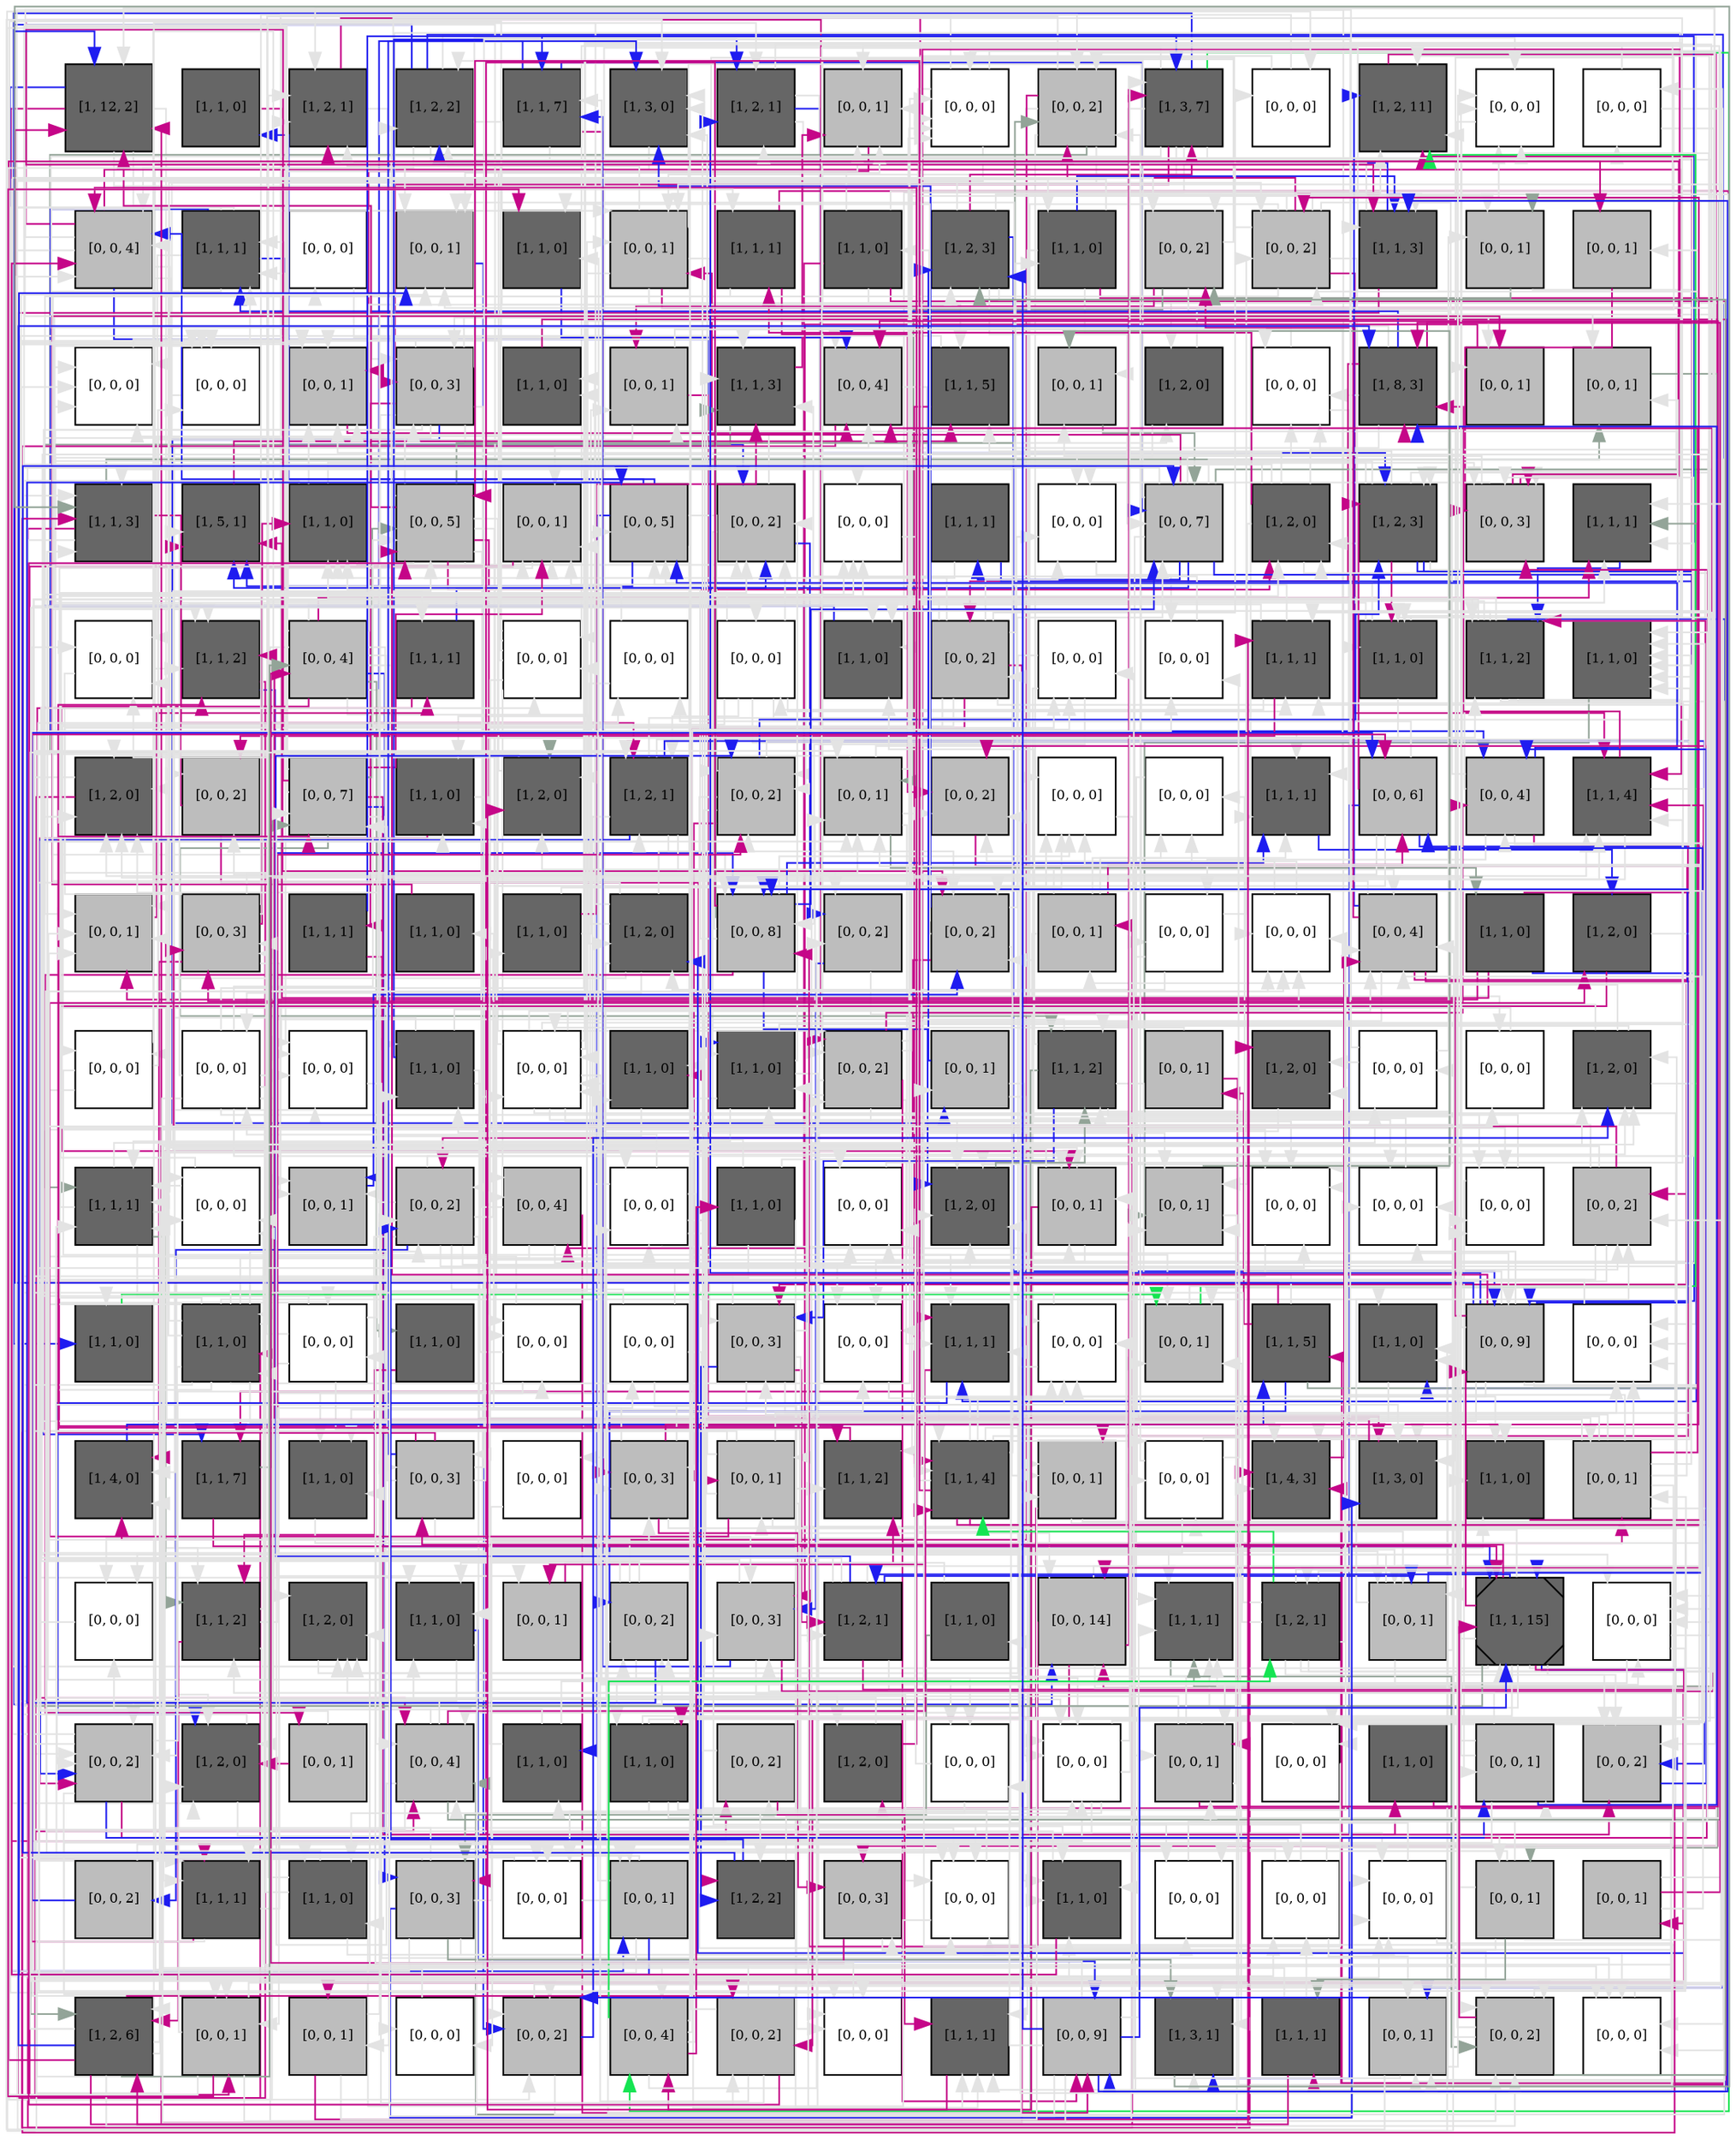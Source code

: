 digraph layout  {
rankdir=TB;
splines=ortho;
node [fixedsize=false, style=filled, width="0.6"];
edge [constraint=false];
0 [fillcolor="#666666", fontsize=8, label="[1, 12, 2]", shape=square, tooltip="name:  PTEN ,\nin_degree: 5,\nout_degree: 5"];
1 [fillcolor="#666666", fontsize=8, label="[1, 1, 0]", shape=square, tooltip="name:  CTSB ,\nin_degree: 1,\nout_degree: 1"];
2 [fillcolor="#666666", fontsize=8, label="[1, 2, 1]", shape=square, tooltip="name:  APOBEC3G ,\nin_degree: 5,\nout_degree: 2"];
3 [fillcolor="#666666", fontsize=8, label="[1, 2, 2]", shape=square, tooltip="name:  INPP5D ,\nin_degree: 4,\nout_degree: 6"];
4 [fillcolor="#666666", fontsize=8, label="[1, 1, 7]", shape=square, tooltip="name:  AFF1 ,\nin_degree: 3,\nout_degree: 4"];
5 [fillcolor="#666666", fontsize=8, label="[1, 3, 0]", shape=square, tooltip="name:  MIF ,\nin_degree: 6,\nout_degree: 1"];
6 [fillcolor="#666666", fontsize=8, label="[1, 2, 1]", shape=square, tooltip="name:  NFE2L2 ,\nin_degree: 4,\nout_degree: 4"];
7 [fillcolor="#bdbdbd", fontsize=8, label="[0, 0, 1]", shape=square, tooltip="name: None,\nin_degree: 5,\nout_degree: 1"];
8 [fillcolor="#FFFFFF", fontsize=8, label="[0, 0, 0]", shape=square, tooltip="name: None,\nin_degree: 5,\nout_degree: 4"];
9 [fillcolor="#bdbdbd", fontsize=8, label="[0, 0, 2]", shape=square, tooltip="name: None,\nin_degree: 5,\nout_degree: 6"];
10 [fillcolor="#666666", fontsize=8, label="[1, 3, 7]", shape=square, tooltip="name:  AICDA ,\nin_degree: 4,\nout_degree: 9"];
11 [fillcolor="#FFFFFF", fontsize=8, label="[0, 0, 0]", shape=square, tooltip="name: None,\nin_degree: 2,\nout_degree: 2"];
12 [fillcolor="#666666", fontsize=8, label="[1, 2, 11]", shape=square, tooltip="name:  PRF1 ,\nin_degree: 6,\nout_degree: 1"];
13 [fillcolor="#FFFFFF", fontsize=8, label="[0, 0, 0]", shape=square, tooltip="name: None,\nin_degree: 5,\nout_degree: 1"];
14 [fillcolor="#FFFFFF", fontsize=8, label="[0, 0, 0]", shape=square, tooltip="name: None,\nin_degree: 2,\nout_degree: 3"];
15 [fillcolor="#bdbdbd", fontsize=8, label="[0, 0, 4]", shape=square, tooltip="name: None,\nin_degree: 6,\nout_degree: 7"];
16 [fillcolor="#666666", fontsize=8, label="[1, 1, 1]", shape=square, tooltip="name:  LMNA ,\nin_degree: 4,\nout_degree: 7"];
17 [fillcolor="#FFFFFF", fontsize=8, label="[0, 0, 0]", shape=square, tooltip="name: None,\nin_degree: 1,\nout_degree: 1"];
18 [fillcolor="#bdbdbd", fontsize=8, label="[0, 0, 1]", shape=square, tooltip="name: None,\nin_degree: 6,\nout_degree: 1"];
19 [fillcolor="#666666", fontsize=8, label="[1, 1, 0]", shape=square, tooltip="name:  RUNX3 ,\nin_degree: 3,\nout_degree: 1"];
20 [fillcolor="#bdbdbd", fontsize=8, label="[0, 0, 1]", shape=square, tooltip="name: None,\nin_degree: 5,\nout_degree: 6"];
21 [fillcolor="#666666", fontsize=8, label="[1, 1, 1]", shape=square, tooltip="name:  RFC5 ,\nin_degree: 2,\nout_degree: 3"];
22 [fillcolor="#666666", fontsize=8, label="[1, 1, 0]", shape=square, tooltip="name:  TGFBR3 ,\nin_degree: 1,\nout_degree: 5"];
23 [fillcolor="#666666", fontsize=8, label="[1, 2, 3]", shape=square, tooltip="name:  HDAC9 ,\nin_degree: 4,\nout_degree: 6"];
24 [fillcolor="#666666", fontsize=8, label="[1, 1, 0]", shape=square, tooltip="name:  HSP90AA1 ,\nin_degree: 2,\nout_degree: 5"];
25 [fillcolor="#bdbdbd", fontsize=8, label="[0, 0, 2]", shape=square, tooltip="name: None,\nin_degree: 4,\nout_degree: 4"];
26 [fillcolor="#bdbdbd", fontsize=8, label="[0, 0, 2]", shape=square, tooltip="name: None,\nin_degree: 4,\nout_degree: 9"];
27 [fillcolor="#666666", fontsize=8, label="[1, 1, 3]", shape=square, tooltip="name:  ANXA2 ,\nin_degree: 5,\nout_degree: 3"];
28 [fillcolor="#bdbdbd", fontsize=8, label="[0, 0, 1]", shape=square, tooltip="name: None,\nin_degree: 3,\nout_degree: 2"];
29 [fillcolor="#bdbdbd", fontsize=8, label="[0, 0, 1]", shape=square, tooltip="name: None,\nin_degree: 2,\nout_degree: 1"];
30 [fillcolor="#FFFFFF", fontsize=8, label="[0, 0, 0]", shape=square, tooltip="name: None,\nin_degree: 5,\nout_degree: 1"];
31 [fillcolor="#FFFFFF", fontsize=8, label="[0, 0, 0]", shape=square, tooltip="name: None,\nin_degree: 4,\nout_degree: 1"];
32 [fillcolor="#bdbdbd", fontsize=8, label="[0, 0, 1]", shape=square, tooltip="name: None,\nin_degree: 6,\nout_degree: 1"];
33 [fillcolor="#bdbdbd", fontsize=8, label="[0, 0, 3]", shape=square, tooltip="name: None,\nin_degree: 4,\nout_degree: 10"];
34 [fillcolor="#666666", fontsize=8, label="[1, 1, 0]", shape=square, tooltip="name:  CUL5 ,\nin_degree: 2,\nout_degree: 1"];
35 [fillcolor="#bdbdbd", fontsize=8, label="[0, 0, 1]", shape=square, tooltip="name: None,\nin_degree: 3,\nout_degree: 3"];
36 [fillcolor="#666666", fontsize=8, label="[1, 1, 3]", shape=square, tooltip="name:  OGT ,\nin_degree: 5,\nout_degree: 2"];
37 [fillcolor="#bdbdbd", fontsize=8, label="[0, 0, 4]", shape=square, tooltip="name: None,\nin_degree: 6,\nout_degree: 2"];
38 [fillcolor="#666666", fontsize=8, label="[1, 1, 5]", shape=square, tooltip="name:  HSP90B1 ,\nin_degree: 3,\nout_degree: 2"];
39 [fillcolor="#bdbdbd", fontsize=8, label="[0, 0, 1]", shape=square, tooltip="name: None,\nin_degree: 3,\nout_degree: 1"];
40 [fillcolor="#666666", fontsize=8, label="[1, 2, 0]", shape=square, tooltip="name:  AKT3 ,\nin_degree: 2,\nout_degree: 2"];
41 [fillcolor="#FFFFFF", fontsize=8, label="[0, 0, 0]", shape=square, tooltip="name: None,\nin_degree: 4,\nout_degree: 2"];
42 [fillcolor="#666666", fontsize=8, label="[1, 8, 3]", shape=square, tooltip="name:  FOS ,\nin_degree: 5,\nout_degree: 6"];
43 [fillcolor="#bdbdbd", fontsize=8, label="[0, 0, 1]", shape=square, tooltip="name: None,\nin_degree: 3,\nout_degree: 1"];
44 [fillcolor="#bdbdbd", fontsize=8, label="[0, 0, 1]", shape=square, tooltip="name: None,\nin_degree: 3,\nout_degree: 1"];
45 [fillcolor="#666666", fontsize=8, label="[1, 1, 3]", shape=square, tooltip="name:  CREM ,\nin_degree: 5,\nout_degree: 4"];
46 [fillcolor="#666666", fontsize=8, label="[1, 5, 1]", shape=square, tooltip="name:  EGR1 ,\nin_degree: 5,\nout_degree: 1"];
47 [fillcolor="#666666", fontsize=8, label="[1, 1, 0]", shape=square, tooltip="name:  CD63 ,\nin_degree: 4,\nout_degree: 4"];
48 [fillcolor="#bdbdbd", fontsize=8, label="[0, 0, 5]", shape=square, tooltip="name: None,\nin_degree: 6,\nout_degree: 11"];
49 [fillcolor="#bdbdbd", fontsize=8, label="[0, 0, 1]", shape=square, tooltip="name: None,\nin_degree: 6,\nout_degree: 2"];
50 [fillcolor="#bdbdbd", fontsize=8, label="[0, 0, 5]", shape=square, tooltip="name: None,\nin_degree: 5,\nout_degree: 6"];
51 [fillcolor="#bdbdbd", fontsize=8, label="[0, 0, 2]", shape=square, tooltip="name: None,\nin_degree: 6,\nout_degree: 3"];
52 [fillcolor="#FFFFFF", fontsize=8, label="[0, 0, 0]", shape=square, tooltip="name: None,\nin_degree: 4,\nout_degree: 1"];
53 [fillcolor="#666666", fontsize=8, label="[1, 1, 1]", shape=square, tooltip="name:  LIG1 ,\nin_degree: 1,\nout_degree: 2"];
54 [fillcolor="#FFFFFF", fontsize=8, label="[0, 0, 0]", shape=square, tooltip="name: None,\nin_degree: 4,\nout_degree: 1"];
55 [fillcolor="#bdbdbd", fontsize=8, label="[0, 0, 7]", shape=square, tooltip="name: None,\nin_degree: 6,\nout_degree: 10"];
56 [fillcolor="#666666", fontsize=8, label="[1, 2, 0]", shape=square, tooltip="name:  SELP ,\nin_degree: 4,\nout_degree: 7"];
57 [fillcolor="#666666", fontsize=8, label="[1, 2, 3]", shape=square, tooltip="name:  VDR ,\nin_degree: 5,\nout_degree: 9"];
58 [fillcolor="#bdbdbd", fontsize=8, label="[0, 0, 3]", shape=square, tooltip="name: None,\nin_degree: 6,\nout_degree: 4"];
59 [fillcolor="#666666", fontsize=8, label="[1, 1, 1]", shape=square, tooltip="name:  AKAP12 ,\nin_degree: 5,\nout_degree: 1"];
60 [fillcolor="#FFFFFF", fontsize=8, label="[0, 0, 0]", shape=square, tooltip="name: None,\nin_degree: 4,\nout_degree: 2"];
61 [fillcolor="#666666", fontsize=8, label="[1, 1, 2]", shape=square, tooltip="name:  MAP2K6 ,\nin_degree: 5,\nout_degree: 2"];
62 [fillcolor="#bdbdbd", fontsize=8, label="[0, 0, 4]", shape=square, tooltip="name: None,\nin_degree: 2,\nout_degree: 13"];
63 [fillcolor="#666666", fontsize=8, label="[1, 1, 1]", shape=square, tooltip="name:  SIAH1 ,\nin_degree: 2,\nout_degree: 2"];
64 [fillcolor="#FFFFFF", fontsize=8, label="[0, 0, 0]", shape=square, tooltip="name: None,\nin_degree: 3,\nout_degree: 6"];
65 [fillcolor="#FFFFFF", fontsize=8, label="[0, 0, 0]", shape=square, tooltip="name: None,\nin_degree: 2,\nout_degree: 2"];
66 [fillcolor="#FFFFFF", fontsize=8, label="[0, 0, 0]", shape=square, tooltip="name: None,\nin_degree: 2,\nout_degree: 7"];
67 [fillcolor="#666666", fontsize=8, label="[1, 1, 0]", shape=square, tooltip="name:  CD74 ,\nin_degree: 4,\nout_degree: 1"];
68 [fillcolor="#bdbdbd", fontsize=8, label="[0, 0, 2]", shape=square, tooltip="name: None,\nin_degree: 2,\nout_degree: 10"];
69 [fillcolor="#FFFFFF", fontsize=8, label="[0, 0, 0]", shape=square, tooltip="name: None,\nin_degree: 3,\nout_degree: 3"];
70 [fillcolor="#FFFFFF", fontsize=8, label="[0, 0, 0]", shape=square, tooltip="name: None,\nin_degree: 3,\nout_degree: 1"];
71 [fillcolor="#666666", fontsize=8, label="[1, 1, 1]", shape=square, tooltip="name:  BMI1 ,\nin_degree: 4,\nout_degree: 4"];
72 [fillcolor="#666666", fontsize=8, label="[1, 1, 0]", shape=square, tooltip="name:  H2AFX ,\nin_degree: 4,\nout_degree: 4"];
73 [fillcolor="#666666", fontsize=8, label="[1, 1, 2]", shape=square, tooltip="name:  IFNGR2 ,\nin_degree: 5,\nout_degree: 9"];
74 [fillcolor="#666666", fontsize=8, label="[1, 1, 0]", shape=square, tooltip="name:  SKI ,\nin_degree: 6,\nout_degree: 1"];
75 [fillcolor="#666666", fontsize=8, label="[1, 2, 0]", shape=square, tooltip="name:  CCL5 ,\nin_degree: 6,\nout_degree: 2"];
76 [fillcolor="#bdbdbd", fontsize=8, label="[0, 0, 2]", shape=square, tooltip="name: None,\nin_degree: 3,\nout_degree: 2"];
77 [fillcolor="#bdbdbd", fontsize=8, label="[0, 0, 7]", shape=square, tooltip="name: None,\nin_degree: 4,\nout_degree: 9"];
78 [fillcolor="#666666", fontsize=8, label="[1, 1, 0]", shape=square, tooltip="name:  FYN ,\nin_degree: 3,\nout_degree: 2"];
79 [fillcolor="#666666", fontsize=8, label="[1, 2, 0]", shape=square, tooltip="name:  ALOX5 ,\nin_degree: 4,\nout_degree: 2"];
80 [fillcolor="#666666", fontsize=8, label="[1, 2, 1]", shape=square, tooltip="name:  CAV1 ,\nin_degree: 4,\nout_degree: 7"];
81 [fillcolor="#bdbdbd", fontsize=8, label="[0, 0, 2]", shape=square, tooltip="name: None,\nin_degree: 6,\nout_degree: 5"];
82 [fillcolor="#bdbdbd", fontsize=8, label="[0, 0, 1]", shape=square, tooltip="name: None,\nin_degree: 6,\nout_degree: 6"];
83 [fillcolor="#bdbdbd", fontsize=8, label="[0, 0, 2]", shape=square, tooltip="name: None,\nin_degree: 5,\nout_degree: 1"];
84 [fillcolor="#FFFFFF", fontsize=8, label="[0, 0, 0]", shape=square, tooltip="name: None,\nin_degree: 5,\nout_degree: 1"];
85 [fillcolor="#FFFFFF", fontsize=8, label="[0, 0, 0]", shape=square, tooltip="name: None,\nin_degree: 3,\nout_degree: 1"];
86 [fillcolor="#666666", fontsize=8, label="[1, 1, 1]", shape=square, tooltip="name:  MARCKS ,\nin_degree: 5,\nout_degree: 1"];
87 [fillcolor="#bdbdbd", fontsize=8, label="[0, 0, 6]", shape=square, tooltip="name: None,\nin_degree: 4,\nout_degree: 6"];
88 [fillcolor="#bdbdbd", fontsize=8, label="[0, 0, 4]", shape=square, tooltip="name: None,\nin_degree: 4,\nout_degree: 6"];
89 [fillcolor="#666666", fontsize=8, label="[1, 1, 4]", shape=square, tooltip="name:  CD86 ,\nin_degree: 6,\nout_degree: 3"];
90 [fillcolor="#bdbdbd", fontsize=8, label="[0, 0, 1]", shape=square, tooltip="name: None,\nin_degree: 6,\nout_degree: 1"];
91 [fillcolor="#bdbdbd", fontsize=8, label="[0, 0, 3]", shape=square, tooltip="name: None,\nin_degree: 4,\nout_degree: 7"];
92 [fillcolor="#666666", fontsize=8, label="[1, 1, 1]", shape=square, tooltip="name:  NCOR2 ,\nin_degree: 1,\nout_degree: 2"];
93 [fillcolor="#666666", fontsize=8, label="[1, 1, 0]", shape=square, tooltip="name:  CSNK2A2 ,\nin_degree: 1,\nout_degree: 1"];
94 [fillcolor="#666666", fontsize=8, label="[1, 1, 0]", shape=square, tooltip="name:  IL10RA ,\nin_degree: 1,\nout_degree: 3"];
95 [fillcolor="#666666", fontsize=8, label="[1, 2, 0]", shape=square, tooltip="name:  PLD1 ,\nin_degree: 3,\nout_degree: 7"];
96 [fillcolor="#bdbdbd", fontsize=8, label="[0, 0, 8]", shape=square, tooltip="name: None,\nin_degree: 6,\nout_degree: 9"];
97 [fillcolor="#bdbdbd", fontsize=8, label="[0, 0, 2]", shape=square, tooltip="name: None,\nin_degree: 3,\nout_degree: 2"];
98 [fillcolor="#bdbdbd", fontsize=8, label="[0, 0, 2]", shape=square, tooltip="name: None,\nin_degree: 5,\nout_degree: 6"];
99 [fillcolor="#bdbdbd", fontsize=8, label="[0, 0, 1]", shape=square, tooltip="name: None,\nin_degree: 2,\nout_degree: 5"];
100 [fillcolor="#FFFFFF", fontsize=8, label="[0, 0, 0]", shape=square, tooltip="name: None,\nin_degree: 2,\nout_degree: 3"];
101 [fillcolor="#FFFFFF", fontsize=8, label="[0, 0, 0]", shape=square, tooltip="name: None,\nin_degree: 5,\nout_degree: 2"];
102 [fillcolor="#bdbdbd", fontsize=8, label="[0, 0, 4]", shape=square, tooltip="name: None,\nin_degree: 6,\nout_degree: 6"];
103 [fillcolor="#666666", fontsize=8, label="[1, 1, 0]", shape=square, tooltip="name:  TNF ,\nin_degree: 1,\nout_degree: 4"];
104 [fillcolor="#666666", fontsize=8, label="[1, 2, 0]", shape=square, tooltip="name:  EZH2 ,\nin_degree: 2,\nout_degree: 2"];
105 [fillcolor="#FFFFFF", fontsize=8, label="[0, 0, 0]", shape=square, tooltip="name: None,\nin_degree: 2,\nout_degree: 4"];
106 [fillcolor="#FFFFFF", fontsize=8, label="[0, 0, 0]", shape=square, tooltip="name: None,\nin_degree: 2,\nout_degree: 9"];
107 [fillcolor="#FFFFFF", fontsize=8, label="[0, 0, 0]", shape=square, tooltip="name: None,\nin_degree: 4,\nout_degree: 1"];
108 [fillcolor="#666666", fontsize=8, label="[1, 1, 0]", shape=square, tooltip="name:  CD81 ,\nin_degree: 3,\nout_degree: 5"];
109 [fillcolor="#FFFFFF", fontsize=8, label="[0, 0, 0]", shape=square, tooltip="name: None,\nin_degree: 5,\nout_degree: 10"];
110 [fillcolor="#666666", fontsize=8, label="[1, 1, 0]", shape=square, tooltip="name:  PTCH1 ,\nin_degree: 3,\nout_degree: 1"];
111 [fillcolor="#666666", fontsize=8, label="[1, 1, 0]", shape=square, tooltip="name:  MGAT5 ,\nin_degree: 4,\nout_degree: 5"];
112 [fillcolor="#bdbdbd", fontsize=8, label="[0, 0, 2]", shape=square, tooltip="name: None,\nin_degree: 4,\nout_degree: 9"];
113 [fillcolor="#bdbdbd", fontsize=8, label="[0, 0, 1]", shape=square, tooltip="name: None,\nin_degree: 2,\nout_degree: 3"];
114 [fillcolor="#666666", fontsize=8, label="[1, 1, 2]", shape=square, tooltip="name:  NAB1 ,\nin_degree: 4,\nout_degree: 6"];
115 [fillcolor="#bdbdbd", fontsize=8, label="[0, 0, 1]", shape=square, tooltip="name: None,\nin_degree: 1,\nout_degree: 2"];
116 [fillcolor="#666666", fontsize=8, label="[1, 2, 0]", shape=square, tooltip="name:  PAX3 ,\nin_degree: 3,\nout_degree: 1"];
117 [fillcolor="#FFFFFF", fontsize=8, label="[0, 0, 0]", shape=square, tooltip="name: None,\nin_degree: 2,\nout_degree: 3"];
118 [fillcolor="#FFFFFF", fontsize=8, label="[0, 0, 0]", shape=square, tooltip="name: None,\nin_degree: 2,\nout_degree: 1"];
119 [fillcolor="#666666", fontsize=8, label="[1, 2, 0]", shape=square, tooltip="name:  CCND2 ,\nin_degree: 5,\nout_degree: 4"];
120 [fillcolor="#666666", fontsize=8, label="[1, 1, 1]", shape=square, tooltip="name:  DPP4 ,\nin_degree: 6,\nout_degree: 5"];
121 [fillcolor="#FFFFFF", fontsize=8, label="[0, 0, 0]", shape=square, tooltip="name: None,\nin_degree: 4,\nout_degree: 2"];
122 [fillcolor="#bdbdbd", fontsize=8, label="[0, 0, 1]", shape=square, tooltip="name: None,\nin_degree: 4,\nout_degree: 1"];
123 [fillcolor="#bdbdbd", fontsize=8, label="[0, 0, 2]", shape=square, tooltip="name: None,\nin_degree: 5,\nout_degree: 9"];
124 [fillcolor="#bdbdbd", fontsize=8, label="[0, 0, 4]", shape=square, tooltip="name: None,\nin_degree: 3,\nout_degree: 4"];
125 [fillcolor="#FFFFFF", fontsize=8, label="[0, 0, 0]", shape=square, tooltip="name: None,\nin_degree: 3,\nout_degree: 6"];
126 [fillcolor="#666666", fontsize=8, label="[1, 1, 0]", shape=square, tooltip="name:  RPS6KA5 ,\nin_degree: 1,\nout_degree: 4"];
127 [fillcolor="#FFFFFF", fontsize=8, label="[0, 0, 0]", shape=square, tooltip="name: None,\nin_degree: 4,\nout_degree: 1"];
128 [fillcolor="#666666", fontsize=8, label="[1, 2, 0]", shape=square, tooltip="name:  LPL ,\nin_degree: 6,\nout_degree: 1"];
129 [fillcolor="#bdbdbd", fontsize=8, label="[0, 0, 1]", shape=square, tooltip="name: None,\nin_degree: 5,\nout_degree: 3"];
130 [fillcolor="#bdbdbd", fontsize=8, label="[0, 0, 1]", shape=square, tooltip="name: None,\nin_degree: 5,\nout_degree: 2"];
131 [fillcolor="#FFFFFF", fontsize=8, label="[0, 0, 0]", shape=square, tooltip="name: None,\nin_degree: 5,\nout_degree: 1"];
132 [fillcolor="#FFFFFF", fontsize=8, label="[0, 0, 0]", shape=square, tooltip="name: None,\nin_degree: 4,\nout_degree: 1"];
133 [fillcolor="#FFFFFF", fontsize=8, label="[0, 0, 0]", shape=square, tooltip="name: None,\nin_degree: 4,\nout_degree: 2"];
134 [fillcolor="#bdbdbd", fontsize=8, label="[0, 0, 2]", shape=square, tooltip="name: None,\nin_degree: 4,\nout_degree: 5"];
135 [fillcolor="#666666", fontsize=8, label="[1, 1, 0]", shape=square, tooltip="name:  MYLK ,\nin_degree: 2,\nout_degree: 1"];
136 [fillcolor="#666666", fontsize=8, label="[1, 1, 0]", shape=square, tooltip="name:  FCER2 ,\nin_degree: 3,\nout_degree: 14"];
137 [fillcolor="#FFFFFF", fontsize=8, label="[0, 0, 0]", shape=square, tooltip="name: None,\nin_degree: 2,\nout_degree: 5"];
138 [fillcolor="#666666", fontsize=8, label="[1, 1, 0]", shape=square, tooltip="name:  AEBP1 ,\nin_degree: 1,\nout_degree: 1"];
139 [fillcolor="#FFFFFF", fontsize=8, label="[0, 0, 0]", shape=square, tooltip="name: None,\nin_degree: 3,\nout_degree: 3"];
140 [fillcolor="#FFFFFF", fontsize=8, label="[0, 0, 0]", shape=square, tooltip="name: None,\nin_degree: 1,\nout_degree: 4"];
141 [fillcolor="#bdbdbd", fontsize=8, label="[0, 0, 3]", shape=square, tooltip="name: None,\nin_degree: 4,\nout_degree: 7"];
142 [fillcolor="#FFFFFF", fontsize=8, label="[0, 0, 0]", shape=square, tooltip="name: None,\nin_degree: 4,\nout_degree: 1"];
143 [fillcolor="#666666", fontsize=8, label="[1, 1, 1]", shape=square, tooltip="name:  NOTCH2 ,\nin_degree: 5,\nout_degree: 2"];
144 [fillcolor="#FFFFFF", fontsize=8, label="[0, 0, 0]", shape=square, tooltip="name: None,\nin_degree: 5,\nout_degree: 2"];
145 [fillcolor="#bdbdbd", fontsize=8, label="[0, 0, 1]", shape=square, tooltip="name: None,\nin_degree: 5,\nout_degree: 2"];
146 [fillcolor="#666666", fontsize=8, label="[1, 1, 5]", shape=square, tooltip="name:  LGALS1 ,\nin_degree: 2,\nout_degree: 5"];
147 [fillcolor="#666666", fontsize=8, label="[1, 1, 0]", shape=square, tooltip="name:  CD70 ,\nin_degree: 4,\nout_degree: 1"];
148 [fillcolor="#bdbdbd", fontsize=8, label="[0, 0, 9]", shape=square, tooltip="name: None,\nin_degree: 4,\nout_degree: 12"];
149 [fillcolor="#FFFFFF", fontsize=8, label="[0, 0, 0]", shape=square, tooltip="name: None,\nin_degree: 5,\nout_degree: 1"];
150 [fillcolor="#666666", fontsize=8, label="[1, 4, 0]", shape=square, tooltip="name:  APP ,\nin_degree: 4,\nout_degree: 1"];
151 [fillcolor="#666666", fontsize=8, label="[1, 1, 7]", shape=square, tooltip="name:  EED ,\nin_degree: 2,\nout_degree: 2"];
152 [fillcolor="#666666", fontsize=8, label="[1, 1, 0]", shape=square, tooltip="name:  CSDA ,\nin_degree: 3,\nout_degree: 1"];
153 [fillcolor="#bdbdbd", fontsize=8, label="[0, 0, 3]", shape=square, tooltip="name: None,\nin_degree: 3,\nout_degree: 7"];
154 [fillcolor="#FFFFFF", fontsize=8, label="[0, 0, 0]", shape=square, tooltip="name: None,\nin_degree: 1,\nout_degree: 1"];
155 [fillcolor="#bdbdbd", fontsize=8, label="[0, 0, 3]", shape=square, tooltip="name: None,\nin_degree: 4,\nout_degree: 5"];
156 [fillcolor="#bdbdbd", fontsize=8, label="[0, 0, 1]", shape=square, tooltip="name: None,\nin_degree: 3,\nout_degree: 9"];
157 [fillcolor="#666666", fontsize=8, label="[1, 1, 2]", shape=square, tooltip="name:  CNR1 ,\nin_degree: 4,\nout_degree: 1"];
158 [fillcolor="#666666", fontsize=8, label="[1, 1, 4]", shape=square, tooltip="name:  MYL9 ,\nin_degree: 5,\nout_degree: 10"];
159 [fillcolor="#bdbdbd", fontsize=8, label="[0, 0, 1]", shape=square, tooltip="name: None,\nin_degree: 4,\nout_degree: 3"];
160 [fillcolor="#FFFFFF", fontsize=8, label="[0, 0, 0]", shape=square, tooltip="name: None,\nin_degree: 3,\nout_degree: 4"];
161 [fillcolor="#666666", fontsize=8, label="[1, 4, 3]", shape=square, tooltip="name:  JAK1 ,\nin_degree: 5,\nout_degree: 1"];
162 [fillcolor="#666666", fontsize=8, label="[1, 3, 0]", shape=square, tooltip="name:  PCNA ,\nin_degree: 5,\nout_degree: 1"];
163 [fillcolor="#666666", fontsize=8, label="[1, 1, 0]", shape=square, tooltip="name:  FRK ,\nin_degree: 4,\nout_degree: 1"];
164 [fillcolor="#bdbdbd", fontsize=8, label="[0, 0, 1]", shape=square, tooltip="name: None,\nin_degree: 3,\nout_degree: 9"];
165 [fillcolor="#FFFFFF", fontsize=8, label="[0, 0, 0]", shape=square, tooltip="name: None,\nin_degree: 3,\nout_degree: 1"];
166 [fillcolor="#666666", fontsize=8, label="[1, 1, 2]", shape=square, tooltip="name:  MAP4K4 ,\nin_degree: 4,\nout_degree: 4"];
167 [fillcolor="#666666", fontsize=8, label="[1, 2, 0]", shape=square, tooltip="name:  SELL ,\nin_degree: 5,\nout_degree: 1"];
168 [fillcolor="#666666", fontsize=8, label="[1, 1, 0]", shape=square, tooltip="name:  RRM1 ,\nin_degree: 4,\nout_degree: 3"];
169 [fillcolor="#bdbdbd", fontsize=8, label="[0, 0, 1]", shape=square, tooltip="name: None,\nin_degree: 2,\nout_degree: 1"];
170 [fillcolor="#bdbdbd", fontsize=8, label="[0, 0, 2]", shape=square, tooltip="name: None,\nin_degree: 4,\nout_degree: 6"];
171 [fillcolor="#bdbdbd", fontsize=8, label="[0, 0, 3]", shape=square, tooltip="name: None,\nin_degree: 5,\nout_degree: 4"];
172 [fillcolor="#666666", fontsize=8, label="[1, 2, 1]", shape=square, tooltip="name:  PRKCA ,\nin_degree: 3,\nout_degree: 7"];
173 [fillcolor="#666666", fontsize=8, label="[1, 1, 0]", shape=square, tooltip="name:  HIST2H2AA3 ,\nin_degree: 1,\nout_degree: 2"];
174 [fillcolor="#bdbdbd", fontsize=8, label="[0, 0, 14]", shape=square, tooltip="name: None,\nin_degree: 4,\nout_degree: 5"];
175 [fillcolor="#666666", fontsize=8, label="[1, 1, 1]", shape=square, tooltip="name:  TCF3 ,\nin_degree: 6,\nout_degree: 1"];
176 [fillcolor="#666666", fontsize=8, label="[1, 2, 1]", shape=square, tooltip="name:  ADM ,\nin_degree: 2,\nout_degree: 9"];
177 [fillcolor="#bdbdbd", fontsize=8, label="[0, 0, 1]", shape=square, tooltip="name: None,\nin_degree: 5,\nout_degree: 5"];
178 [fillcolor="#666666", fontsize=8, label="[1, 1, 15]", shape=Msquare, tooltip="name:  TNFRSF1B ,\nin_degree: 6,\nout_degree: 13"];
179 [fillcolor="#FFFFFF", fontsize=8, label="[0, 0, 0]", shape=square, tooltip="name: None,\nin_degree: 5,\nout_degree: 3"];
180 [fillcolor="#bdbdbd", fontsize=8, label="[0, 0, 2]", shape=square, tooltip="name: None,\nin_degree: 6,\nout_degree: 6"];
181 [fillcolor="#666666", fontsize=8, label="[1, 2, 0]", shape=square, tooltip="name:  CD69 ,\nin_degree: 6,\nout_degree: 2"];
182 [fillcolor="#bdbdbd", fontsize=8, label="[0, 0, 1]", shape=square, tooltip="name: None,\nin_degree: 1,\nout_degree: 2"];
183 [fillcolor="#bdbdbd", fontsize=8, label="[0, 0, 4]", shape=square, tooltip="name: None,\nin_degree: 6,\nout_degree: 6"];
184 [fillcolor="#666666", fontsize=8, label="[1, 1, 0]", shape=square, tooltip="name:  ILK ,\nin_degree: 2,\nout_degree: 3"];
185 [fillcolor="#666666", fontsize=8, label="[1, 1, 0]", shape=square, tooltip="name:  BLNK ,\nin_degree: 2,\nout_degree: 6"];
186 [fillcolor="#bdbdbd", fontsize=8, label="[0, 0, 2]", shape=square, tooltip="name: None,\nin_degree: 2,\nout_degree: 2"];
187 [fillcolor="#666666", fontsize=8, label="[1, 2, 0]", shape=square, tooltip="name:  CD79A ,\nin_degree: 2,\nout_degree: 2"];
188 [fillcolor="#FFFFFF", fontsize=8, label="[0, 0, 0]", shape=square, tooltip="name: None,\nin_degree: 3,\nout_degree: 2"];
189 [fillcolor="#FFFFFF", fontsize=8, label="[0, 0, 0]", shape=square, tooltip="name: None,\nin_degree: 6,\nout_degree: 5"];
190 [fillcolor="#bdbdbd", fontsize=8, label="[0, 0, 1]", shape=square, tooltip="name: None,\nin_degree: 4,\nout_degree: 5"];
191 [fillcolor="#FFFFFF", fontsize=8, label="[0, 0, 0]", shape=square, tooltip="name: None,\nin_degree: 4,\nout_degree: 2"];
192 [fillcolor="#666666", fontsize=8, label="[1, 1, 0]", shape=square, tooltip="name:  CD27 ,\nin_degree: 1,\nout_degree: 1"];
193 [fillcolor="#bdbdbd", fontsize=8, label="[0, 0, 1]", shape=square, tooltip="name: None,\nin_degree: 3,\nout_degree: 5"];
194 [fillcolor="#bdbdbd", fontsize=8, label="[0, 0, 2]", shape=square, tooltip="name: None,\nin_degree: 5,\nout_degree: 1"];
195 [fillcolor="#bdbdbd", fontsize=8, label="[0, 0, 2]", shape=square, tooltip="name: None,\nin_degree: 1,\nout_degree: 2"];
196 [fillcolor="#666666", fontsize=8, label="[1, 1, 1]", shape=square, tooltip="name:  GSK3B ,\nin_degree: 4,\nout_degree: 3"];
197 [fillcolor="#666666", fontsize=8, label="[1, 1, 0]", shape=square, tooltip="name:  CHST2 ,\nin_degree: 3,\nout_degree: 4"];
198 [fillcolor="#bdbdbd", fontsize=8, label="[0, 0, 3]", shape=square, tooltip="name: None,\nin_degree: 3,\nout_degree: 7"];
199 [fillcolor="#FFFFFF", fontsize=8, label="[0, 0, 0]", shape=square, tooltip="name: None,\nin_degree: 3,\nout_degree: 2"];
200 [fillcolor="#bdbdbd", fontsize=8, label="[0, 0, 1]", shape=square, tooltip="name: None,\nin_degree: 3,\nout_degree: 4"];
201 [fillcolor="#666666", fontsize=8, label="[1, 2, 2]", shape=square, tooltip="name:  IGF1R ,\nin_degree: 3,\nout_degree: 3"];
202 [fillcolor="#bdbdbd", fontsize=8, label="[0, 0, 3]", shape=square, tooltip="name: None,\nin_degree: 3,\nout_degree: 2"];
203 [fillcolor="#FFFFFF", fontsize=8, label="[0, 0, 0]", shape=square, tooltip="name: None,\nin_degree: 6,\nout_degree: 2"];
204 [fillcolor="#666666", fontsize=8, label="[1, 1, 0]", shape=square, tooltip="name:  FGFR1 ,\nin_degree: 5,\nout_degree: 2"];
205 [fillcolor="#FFFFFF", fontsize=8, label="[0, 0, 0]", shape=square, tooltip="name: None,\nin_degree: 3,\nout_degree: 1"];
206 [fillcolor="#FFFFFF", fontsize=8, label="[0, 0, 0]", shape=square, tooltip="name: None,\nin_degree: 3,\nout_degree: 4"];
207 [fillcolor="#FFFFFF", fontsize=8, label="[0, 0, 0]", shape=square, tooltip="name: None,\nin_degree: 5,\nout_degree: 2"];
208 [fillcolor="#bdbdbd", fontsize=8, label="[0, 0, 1]", shape=square, tooltip="name: None,\nin_degree: 2,\nout_degree: 6"];
209 [fillcolor="#bdbdbd", fontsize=8, label="[0, 0, 1]", shape=square, tooltip="name: None,\nin_degree: 1,\nout_degree: 3"];
210 [fillcolor="#666666", fontsize=8, label="[1, 2, 6]", shape=square, tooltip="name:  IL7 ,\nin_degree: 4,\nout_degree: 9"];
211 [fillcolor="#bdbdbd", fontsize=8, label="[0, 0, 1]", shape=square, tooltip="name: None,\nin_degree: 4,\nout_degree: 5"];
212 [fillcolor="#bdbdbd", fontsize=8, label="[0, 0, 1]", shape=square, tooltip="name: None,\nin_degree: 2,\nout_degree: 3"];
213 [fillcolor="#FFFFFF", fontsize=8, label="[0, 0, 0]", shape=square, tooltip="name: None,\nin_degree: 2,\nout_degree: 1"];
214 [fillcolor="#bdbdbd", fontsize=8, label="[0, 0, 2]", shape=square, tooltip="name: None,\nin_degree: 5,\nout_degree: 3"];
215 [fillcolor="#bdbdbd", fontsize=8, label="[0, 0, 4]", shape=square, tooltip="name: None,\nin_degree: 3,\nout_degree: 6"];
216 [fillcolor="#bdbdbd", fontsize=8, label="[0, 0, 2]", shape=square, tooltip="name: None,\nin_degree: 3,\nout_degree: 6"];
217 [fillcolor="#FFFFFF", fontsize=8, label="[0, 0, 0]", shape=square, tooltip="name: None,\nin_degree: 4,\nout_degree: 1"];
218 [fillcolor="#666666", fontsize=8, label="[1, 1, 1]", shape=square, tooltip="name:  APLP2 ,\nin_degree: 5,\nout_degree: 1"];
219 [fillcolor="#bdbdbd", fontsize=8, label="[0, 0, 9]", shape=square, tooltip="name: None,\nin_degree: 4,\nout_degree: 8"];
220 [fillcolor="#666666", fontsize=8, label="[1, 3, 1]", shape=square, tooltip="name:  CASP3 ,\nin_degree: 5,\nout_degree: 1"];
221 [fillcolor="#666666", fontsize=8, label="[1, 1, 1]", shape=square, tooltip="name:  HIST1H3H ,\nin_degree: 2,\nout_degree: 3"];
222 [fillcolor="#bdbdbd", fontsize=8, label="[0, 0, 1]", shape=square, tooltip="name: None,\nin_degree: 4,\nout_degree: 4"];
223 [fillcolor="#bdbdbd", fontsize=8, label="[0, 0, 2]", shape=square, tooltip="name: None,\nin_degree: 6,\nout_degree: 5"];
224 [fillcolor="#FFFFFF", fontsize=8, label="[0, 0, 0]", shape=square, tooltip="name: None,\nin_degree: 5,\nout_degree: 1"];
0 -> 33  [color=grey89, style="penwidth(0.1)", tooltip=" ", weight=1];
0 -> 186  [color="#C50688", style="penwidth(0.1)", tooltip="22( TGFBR3 ) to 79( ALOX5 )", weight=1];
0 -> 200  [color="#1E1CF0", style="penwidth(0.1)", tooltip="0( PTEN ) to 119( CCND2 )", weight=1];
0 -> 157  [color=grey89, style="penwidth(0.1)", tooltip=" ", weight=1];
0 -> 163  [color=grey89, style="penwidth(0.1)", tooltip=" ", weight=1];
1 -> 98  [color="#C50688", style="penwidth(0.1)", tooltip="1( CTSB ) to 220( CASP3 )", weight=1];
2 -> 158  [color="#C50688", style="penwidth(0.1)", tooltip="163( FRK ) to 0( PTEN )", weight=1];
2 -> 153  [color=grey89, style="penwidth(0.1)", tooltip=" ", weight=1];
3 -> 174  [color="#1E1CF0", style="penwidth(0.1)", tooltip="24( HSP90AA1 ) to 10( AICDA )", weight=1];
3 -> 222  [color="#1E1CF0", style="penwidth(0.1)", tooltip="27( ANXA2 ) to 119( CCND2 )", weight=1];
3 -> 38  [color=grey89, style="penwidth(0.1)", tooltip=" ", weight=1];
3 -> 58  [color=grey89, style="penwidth(0.1)", tooltip=" ", weight=1];
3 -> 15  [color=grey89, style="penwidth(0.1)", tooltip=" ", weight=1];
3 -> 149  [color=grey89, style="penwidth(0.1)", tooltip=" ", weight=1];
4 -> 155  [color="#C50688", style="penwidth(0.1)", tooltip="103( TNF ) to 59( AKAP12 )", weight=1];
4 -> 122  [color="#1E1CF0", style="penwidth(0.1)", tooltip="103( TNF ) to 5( MIF )", weight=1];
4 -> 55  [color="#1E1CF0", style="penwidth(0.1)", tooltip="103( TNF ) to 147( CD70 )", weight=1];
4 -> 179  [color=grey89, style="penwidth(0.1)", tooltip=" ", weight=1];
5 -> 90  [color=grey89, style="penwidth(0.1)", tooltip=" ", weight=1];
6 -> 179  [color=grey89, style="penwidth(0.1)", tooltip=" ", weight=1];
6 -> 57  [color="#1E1CF0", style="penwidth(0.1)", tooltip="108( CD81 ) to 181( CD69 )", weight=1];
6 -> 158  [color=grey89, style="penwidth(0.1)", tooltip=" ", weight=1];
6 -> 81  [color=grey89, style="penwidth(0.1)", tooltip=" ", weight=1];
7 -> 32  [color="#C50688", style="penwidth(0.1)", tooltip="94( IL10RA ) to 161( JAK1 )", weight=1];
8 -> 75  [color=grey89, style="penwidth(0.1)", tooltip=" ", weight=1];
8 -> 186  [color=grey89, style="penwidth(0.1)", tooltip=" ", weight=1];
8 -> 167  [color=grey89, style="penwidth(0.1)", tooltip=" ", weight=1];
8 -> 165  [color=grey89, style="penwidth(0.1)", tooltip=" ", weight=1];
9 -> 125  [color=grey89, style="penwidth(0.1)", tooltip=" ", weight=1];
9 -> 79  [color="#93A498", style="penwidth(0.1)", tooltip="46( EGR1 ) to 79( ALOX5 )", weight=1];
9 -> 84  [color=grey89, style="penwidth(0.1)", tooltip=" ", weight=1];
9 -> 136  [color=grey89, style="penwidth(0.1)", tooltip=" ", weight=1];
9 -> 150  [color="#C50688", style="penwidth(0.1)", tooltip="103( TNF ) to 150( APP )", weight=1];
9 -> 76  [color=grey89, style="penwidth(0.1)", tooltip=" ", weight=1];
10 -> 33  [color="#C50688", style="penwidth(0.1)", tooltip="12( PRF1 ) to 192( CD27 )", weight=1];
10 -> 67  [color=grey89, style="penwidth(0.1)", tooltip=" ", weight=1];
10 -> 14  [color=grey89, style="penwidth(0.1)", tooltip=" ", weight=1];
10 -> 215  [color="#15E452", style="penwidth(0.1)", tooltip="135( MYLK ) to 158( MYL9 )", weight=1];
10 -> 39  [color=grey89, style="penwidth(0.1)", tooltip=" ", weight=1];
10 -> 154  [color=grey89, style="penwidth(0.1)", tooltip=" ", weight=1];
10 -> 135  [color="#1E1CF0", style="penwidth(0.1)", tooltip="103( TNF ) to 135( MYLK )", weight=1];
10 -> 30  [color=grey89, style="penwidth(0.1)", tooltip=" ", weight=1];
10 -> 20  [color=grey89, style="penwidth(0.1)", tooltip=" ", weight=1];
11 -> 158  [color=grey89, style="penwidth(0.1)", tooltip=" ", weight=1];
11 -> 122  [color=grey89, style="penwidth(0.1)", tooltip=" ", weight=1];
12 -> 174  [color="#C50688", style="penwidth(0.1)", tooltip="12( PRF1 ) to 192( CD27 )", weight=1];
13 -> 177  [color=grey89, style="penwidth(0.1)", tooltip=" ", weight=1];
14 -> 64  [color=grey89, style="penwidth(0.1)", tooltip=" ", weight=1];
14 -> 214  [color=grey89, style="penwidth(0.1)", tooltip=" ", weight=1];
14 -> 171  [color=grey89, style="penwidth(0.1)", tooltip=" ", weight=1];
15 -> 89  [color="#C50688", style="penwidth(0.1)", tooltip="204( FGFR1 ) to 110( PTCH1 )", weight=1];
15 -> 129  [color=grey89, style="penwidth(0.1)", tooltip=" ", weight=1];
15 -> 112  [color="#C50688", style="penwidth(0.1)", tooltip="187( CD79A ) to 185( BLNK )", weight=1];
15 -> 107  [color=grey89, style="penwidth(0.1)", tooltip=" ", weight=1];
15 -> 214  [color=grey89, style="penwidth(0.1)", tooltip=" ", weight=1];
15 -> 111  [color="#1E1CF0", style="penwidth(0.1)", tooltip="146( LGALS1 ) to 111( MGAT5 )", weight=1];
15 -> 131  [color=grey89, style="penwidth(0.1)", tooltip=" ", weight=1];
16 -> 51  [color="#1E1CF0", style="penwidth(0.1)", tooltip="16( LMNA ) to 42( FOS )", weight=1];
16 -> 217  [color=grey89, style="penwidth(0.1)", tooltip=" ", weight=1];
16 -> 30  [color=grey89, style="penwidth(0.1)", tooltip=" ", weight=1];
16 -> 88  [color="#1E1CF0", style="penwidth(0.1)", tooltip="42( FOS ) to 184( ILK )", weight=1];
16 -> 170  [color=grey89, style="penwidth(0.1)", tooltip=" ", weight=1];
16 -> 96  [color=grey89, style="penwidth(0.1)", tooltip=" ", weight=1];
16 -> 20  [color=grey89, style="penwidth(0.1)", tooltip=" ", weight=1];
17 -> 37  [color=grey89, style="penwidth(0.1)", tooltip=" ", weight=1];
18 -> 214  [color="#1E1CF0", style="penwidth(0.1)", tooltip="0( PTEN ) to 119( CCND2 )", weight=1];
19 -> 37  [color="#1E1CF0", style="penwidth(0.1)", tooltip="19( RUNX3 ) to 12( PRF1 )", weight=1];
20 -> 100  [color=grey89, style="penwidth(0.1)", tooltip=" ", weight=1];
20 -> 40  [color=grey89, style="penwidth(0.1)", tooltip=" ", weight=1];
20 -> 58  [color="#C50688", style="penwidth(0.1)", tooltip="103( TNF ) to 143( NOTCH2 )", weight=1];
20 -> 141  [color=grey89, style="penwidth(0.1)", tooltip=" ", weight=1];
20 -> 78  [color=grey89, style="penwidth(0.1)", tooltip=" ", weight=1];
20 -> 3  [color=grey89, style="penwidth(0.1)", tooltip=" ", weight=1];
21 -> 90  [color=grey89, style="penwidth(0.1)", tooltip=" ", weight=1];
21 -> 161  [color="#C50688", style="penwidth(0.1)", tooltip="21( RFC5 ) to 162( PCNA )", weight=1];
21 -> 83  [color="#C50688", style="penwidth(0.1)", tooltip="56( SELP ) to 47( CD63 )", weight=1];
22 -> 146  [color="#C50688", style="penwidth(0.1)", tooltip="22( TGFBR3 ) to 80( CAV1 )", weight=1];
22 -> 222  [color=grey89, style="penwidth(0.1)", tooltip=" ", weight=1];
22 -> 18  [color=grey89, style="penwidth(0.1)", tooltip=" ", weight=1];
22 -> 124  [color="#C50688", style="penwidth(0.1)", tooltip="22( TGFBR3 ) to 116( PAX3 )", weight=1];
22 -> 194  [color=grey89, style="penwidth(0.1)", tooltip=" ", weight=1];
23 -> 148  [color="#1E1CF0", style="penwidth(0.1)", tooltip="73( IFNGR2 ) to 0( PTEN )", weight=1];
23 -> 147  [color=grey89, style="penwidth(0.1)", tooltip=" ", weight=1];
23 -> 55  [color=grey89, style="penwidth(0.1)", tooltip=" ", weight=1];
23 -> 168  [color=grey89, style="penwidth(0.1)", tooltip=" ", weight=1];
23 -> 10  [color="#C50688", style="penwidth(0.1)", tooltip="187( CD79A ) to 10( AICDA )", weight=1];
23 -> 220  [color=grey89, style="penwidth(0.1)", tooltip=" ", weight=1];
24 -> 86  [color=grey89, style="penwidth(0.1)", tooltip=" ", weight=1];
24 -> 181  [color=grey89, style="penwidth(0.1)", tooltip=" ", weight=1];
24 -> 27  [color="#1E1CF0", style="penwidth(0.1)", tooltip="24( HSP90AA1 ) to 10( AICDA )", weight=1];
24 -> 202  [color="#C50688", style="penwidth(0.1)", tooltip="24( HSP90AA1 ) to 176( ADM )", weight=1];
24 -> 218  [color=grey89, style="penwidth(0.1)", tooltip=" ", weight=1];
25 -> 35  [color="#C50688", style="penwidth(0.1)", tooltip="21( RFC5 ) to 162( PCNA )", weight=1];
25 -> 114  [color=grey89, style="penwidth(0.1)", tooltip=" ", weight=1];
25 -> 112  [color=grey89, style="penwidth(0.1)", tooltip=" ", weight=1];
25 -> 82  [color="#93A498", style="penwidth(0.1)", tooltip="128( LPL ) to 103( TNF )", weight=1];
26 -> 61  [color=grey89, style="penwidth(0.1)", tooltip=" ", weight=1];
26 -> 9  [color="#C50688", style="penwidth(0.1)", tooltip="103( TNF ) to 150( APP )", weight=1];
26 -> 111  [color=grey89, style="penwidth(0.1)", tooltip=" ", weight=1];
26 -> 72  [color=grey89, style="penwidth(0.1)", tooltip=" ", weight=1];
26 -> 128  [color=grey89, style="penwidth(0.1)", tooltip=" ", weight=1];
26 -> 189  [color=grey89, style="penwidth(0.1)", tooltip=" ", weight=1];
26 -> 89  [color="#C50688", style="penwidth(0.1)", tooltip="103( TNF ) to 42( FOS )", weight=1];
26 -> 159  [color=grey89, style="penwidth(0.1)", tooltip=" ", weight=1];
26 -> 13  [color=grey89, style="penwidth(0.1)", tooltip=" ", weight=1];
27 -> 107  [color=grey89, style="penwidth(0.1)", tooltip=" ", weight=1];
27 -> 3  [color="#1E1CF0", style="penwidth(0.1)", tooltip="22( TGFBR3 ) to 3( INPP5D )", weight=1];
27 -> 136  [color="#C50688", style="penwidth(0.1)", tooltip="143( NOTCH2 ) to 136( FCER2 )", weight=1];
28 -> 127  [color=grey89, style="penwidth(0.1)", tooltip=" ", weight=1];
28 -> 25  [color="#93A498", style="penwidth(0.1)", tooltip="128( LPL ) to 103( TNF )", weight=1];
29 -> 58  [color="#C50688", style="penwidth(0.1)", tooltip="34( CUL5 ) to 2( APOBEC3G )", weight=1];
30 -> 36  [color=grey89, style="penwidth(0.1)", tooltip=" ", weight=1];
31 -> 89  [color=grey89, style="penwidth(0.1)", tooltip=" ", weight=1];
32 -> 37  [color="#C50688", style="penwidth(0.1)", tooltip="94( IL10RA ) to 161( JAK1 )", weight=1];
33 -> 180  [color=grey89, style="penwidth(0.1)", tooltip=" ", weight=1];
33 -> 113  [color="#1E1CF0", style="penwidth(0.1)", tooltip="92( NCOR2 ) to 23( HDAC9 )", weight=1];
33 -> 86  [color=grey89, style="penwidth(0.1)", tooltip=" ", weight=1];
33 -> 57  [color=grey89, style="penwidth(0.1)", tooltip=" ", weight=1];
33 -> 105  [color=grey89, style="penwidth(0.1)", tooltip=" ", weight=1];
33 -> 13  [color=grey89, style="penwidth(0.1)", tooltip=" ", weight=1];
33 -> 200  [color=grey89, style="penwidth(0.1)", tooltip=" ", weight=1];
33 -> 92  [color="#C50688", style="penwidth(0.1)", tooltip="12( PRF1 ) to 192( CD27 )", weight=1];
33 -> 40  [color=grey89, style="penwidth(0.1)", tooltip=" ", weight=1];
33 -> 213  [color=grey89, style="penwidth(0.1)", tooltip=" ", weight=1];
34 -> 221  [color="#C50688", style="penwidth(0.1)", tooltip="34( CUL5 ) to 2( APOBEC3G )", weight=1];
35 -> 60  [color=grey89, style="penwidth(0.1)", tooltip=" ", weight=1];
35 -> 86  [color=grey89, style="penwidth(0.1)", tooltip=" ", weight=1];
35 -> 162  [color="#C50688", style="penwidth(0.1)", tooltip="21( RFC5 ) to 162( PCNA )", weight=1];
36 -> 7  [color="#C50688", style="penwidth(0.1)", tooltip="94( IL10RA ) to 161( JAK1 )", weight=1];
36 -> 120  [color="#93A498", style="penwidth(0.1)", tooltip="103( TNF ) to 166( MAP4K4 )", weight=1];
37 -> 70  [color=grey89, style="penwidth(0.1)", tooltip=" ", weight=1];
37 -> 161  [color="#C50688", style="penwidth(0.1)", tooltip="94( IL10RA ) to 161( JAK1 )", weight=1];
38 -> 200  [color=grey89, style="penwidth(0.1)", tooltip=" ", weight=1];
38 -> 151  [color="#C50688", style="penwidth(0.1)", tooltip="103( TNF ) to 210( IL7 )", weight=1];
39 -> 55  [color="#93A498", style="penwidth(0.1)", tooltip="74( SKI ) to 23( HDAC9 )", weight=1];
40 -> 61  [color=grey89, style="penwidth(0.1)", tooltip=" ", weight=1];
40 -> 162  [color=grey89, style="penwidth(0.1)", tooltip=" ", weight=1];
41 -> 191  [color=grey89, style="penwidth(0.1)", tooltip=" ", weight=1];
41 -> 121  [color=grey89, style="penwidth(0.1)", tooltip=" ", weight=1];
42 -> 187  [color="#C50688", style="penwidth(0.1)", tooltip="175( TCF3 ) to 187( CD79A )", weight=1];
42 -> 41  [color=grey89, style="penwidth(0.1)", tooltip=" ", weight=1];
42 -> 124  [color=grey89, style="penwidth(0.1)", tooltip=" ", weight=1];
42 -> 16  [color="#1E1CF0", style="penwidth(0.1)", tooltip="42( FOS ) to 184( ILK )", weight=1];
42 -> 49  [color=grey89, style="penwidth(0.1)", tooltip=" ", weight=1];
42 -> 68  [color="#C50688", style="penwidth(0.1)", tooltip="93( CSNK2A2 ) to 0( PTEN )", weight=1];
43 -> 171  [color="#C50688", style="penwidth(0.1)", tooltip="93( CSNK2A2 ) to 0( PTEN )", weight=1];
44 -> 208  [color="#93A498", style="penwidth(0.1)", tooltip="173( HIST2H2AA3 ) to 221( HIST1H3H )", weight=1];
45 -> 44  [color="#93A498", style="penwidth(0.1)", tooltip="173( HIST2H2AA3 ) to 221( HIST1H3H )", weight=1];
45 -> 80  [color="#C50688", style="penwidth(0.1)", tooltip="22( TGFBR3 ) to 80( CAV1 )", weight=1];
45 -> 99  [color="#C50688", style="penwidth(0.1)", tooltip="220( CASP3 ) to 72( H2AFX )", weight=1];
45 -> 207  [color=grey89, style="penwidth(0.1)", tooltip=" ", weight=1];
46 -> 38  [color="#C50688", style="penwidth(0.1)", tooltip="103( TNF ) to 210( IL7 )", weight=1];
47 -> 32  [color=grey89, style="penwidth(0.1)", tooltip=" ", weight=1];
47 -> 175  [color=grey89, style="penwidth(0.1)", tooltip=" ", weight=1];
47 -> 49  [color=grey89, style="penwidth(0.1)", tooltip=" ", weight=1];
47 -> 58  [color=grey89, style="penwidth(0.1)", tooltip=" ", weight=1];
48 -> 0  [color="#C50688", style="penwidth(0.1)", tooltip="138( AEBP1 ) to 0( PTEN )", weight=1];
48 -> 112  [color=grey89, style="penwidth(0.1)", tooltip=" ", weight=1];
48 -> 57  [color=grey89, style="penwidth(0.1)", tooltip=" ", weight=1];
48 -> 216  [color=grey89, style="penwidth(0.1)", tooltip=" ", weight=1];
48 -> 164  [color="#C50688", style="penwidth(0.1)", tooltip="23( HDAC9 ) to 161( JAK1 )", weight=1];
48 -> 9  [color="#93A498", style="penwidth(0.1)", tooltip="46( EGR1 ) to 79( ALOX5 )", weight=1];
48 -> 139  [color=grey89, style="penwidth(0.1)", tooltip=" ", weight=1];
48 -> 51  [color=grey89, style="penwidth(0.1)", tooltip=" ", weight=1];
48 -> 123  [color=grey89, style="penwidth(0.1)", tooltip=" ", weight=1];
48 -> 56  [color="#C50688", style="penwidth(0.1)", tooltip="103( TNF ) to 56( SELP )", weight=1];
48 -> 131  [color=grey89, style="penwidth(0.1)", tooltip=" ", weight=1];
49 -> 137  [color=grey89, style="penwidth(0.1)", tooltip=" ", weight=1];
49 -> 211  [color="#C50688", style="penwidth(0.1)", tooltip="104( EZH2 ) to 19( RUNX3 )", weight=1];
50 -> 1  [color="#1E1CF0", style="penwidth(0.1)", tooltip="80( CAV1 ) to 1( CTSB )", weight=1];
50 -> 15  [color="#1E1CF0", style="penwidth(0.1)", tooltip="146( LGALS1 ) to 111( MGAT5 )", weight=1];
50 -> 110  [color=grey89, style="penwidth(0.1)", tooltip=" ", weight=1];
50 -> 184  [color="#1E1CF0", style="penwidth(0.1)", tooltip="42( FOS ) to 184( ILK )", weight=1];
50 -> 46  [color="#1E1CF0", style="penwidth(0.1)", tooltip="22( TGFBR3 ) to 46( EGR1 )", weight=1];
50 -> 81  [color=grey89, style="penwidth(0.1)", tooltip=" ", weight=1];
51 -> 97  [color="#1E1CF0", style="penwidth(0.1)", tooltip="63( SIAH1 ) to 4( AFF1 )", weight=1];
51 -> 32  [color=grey89, style="penwidth(0.1)", tooltip=" ", weight=1];
51 -> 130  [color=grey89, style="penwidth(0.1)", tooltip=" ", weight=1];
52 -> 177  [color=grey89, style="penwidth(0.1)", tooltip=" ", weight=1];
53 -> 81  [color=grey89, style="penwidth(0.1)", tooltip=" ", weight=1];
53 -> 147  [color="#1E1CF0", style="penwidth(0.1)", tooltip="103( TNF ) to 147( CD70 )", weight=1];
54 -> 131  [color=grey89, style="penwidth(0.1)", tooltip=" ", weight=1];
55 -> 46  [color="#1E1CF0", style="penwidth(0.1)", tooltip="114( NAB1 ) to 46( EGR1 )", weight=1];
55 -> 18  [color=grey89, style="penwidth(0.1)", tooltip=" ", weight=1];
55 -> 20  [color="#C50688", style="penwidth(0.1)", tooltip="103( TNF ) to 143( NOTCH2 )", weight=1];
55 -> 148  [color="#1E1CF0", style="penwidth(0.1)", tooltip="103( TNF ) to 6( NFE2L2 )", weight=1];
55 -> 179  [color=grey89, style="penwidth(0.1)", tooltip=" ", weight=1];
55 -> 53  [color="#1E1CF0", style="penwidth(0.1)", tooltip="103( TNF ) to 147( CD70 )", weight=1];
55 -> 3  [color=grey89, style="penwidth(0.1)", tooltip=" ", weight=1];
55 -> 190  [color=grey89, style="penwidth(0.1)", tooltip=" ", weight=1];
55 -> 175  [color="#93A498", style="penwidth(0.1)", tooltip="74( SKI ) to 23( HDAC9 )", weight=1];
55 -> 224  [color=grey89, style="penwidth(0.1)", tooltip=" ", weight=1];
56 -> 21  [color="#C50688", style="penwidth(0.1)", tooltip="56( SELP ) to 47( CD63 )", weight=1];
56 -> 130  [color=grey89, style="penwidth(0.1)", tooltip=" ", weight=1];
56 -> 224  [color=grey89, style="penwidth(0.1)", tooltip=" ", weight=1];
56 -> 107  [color=grey89, style="penwidth(0.1)", tooltip=" ", weight=1];
56 -> 179  [color=grey89, style="penwidth(0.1)", tooltip=" ", weight=1];
56 -> 156  [color=grey89, style="penwidth(0.1)", tooltip=" ", weight=1];
56 -> 32  [color=grey89, style="penwidth(0.1)", tooltip=" ", weight=1];
57 -> 72  [color="#C50688", style="penwidth(0.1)", tooltip="220( CASP3 ) to 72( H2AFX )", weight=1];
57 -> 96  [color="#1E1CF0", style="penwidth(0.1)", tooltip="172( PRKCA ) to 86( MARCKS )", weight=1];
57 -> 38  [color=grey89, style="penwidth(0.1)", tooltip=" ", weight=1];
57 -> 56  [color=grey89, style="penwidth(0.1)", tooltip=" ", weight=1];
57 -> 160  [color=grey89, style="penwidth(0.1)", tooltip=" ", weight=1];
57 -> 204  [color=grey89, style="penwidth(0.1)", tooltip=" ", weight=1];
57 -> 205  [color=grey89, style="penwidth(0.1)", tooltip=" ", weight=1];
57 -> 143  [color="#1E1CF0", style="penwidth(0.1)", tooltip="108( CD81 ) to 181( CD69 )", weight=1];
57 -> 31  [color=grey89, style="penwidth(0.1)", tooltip=" ", weight=1];
58 -> 2  [color="#C50688", style="penwidth(0.1)", tooltip="34( CUL5 ) to 2( APOBEC3G )", weight=1];
58 -> 54  [color=grey89, style="penwidth(0.1)", tooltip=" ", weight=1];
58 -> 39  [color=grey89, style="penwidth(0.1)", tooltip=" ", weight=1];
58 -> 143  [color="#C50688", style="penwidth(0.1)", tooltip="103( TNF ) to 143( NOTCH2 )", weight=1];
59 -> 73  [color="#1E1CF0", style="penwidth(0.1)", tooltip="59( AKAP12 ) to 172( PRKCA )", weight=1];
60 -> 61  [color=grey89, style="penwidth(0.1)", tooltip=" ", weight=1];
60 -> 97  [color=grey89, style="penwidth(0.1)", tooltip=" ", weight=1];
61 -> 96  [color="#1E1CF0", style="penwidth(0.1)", tooltip="162( PCNA ) to 53( LIG1 )", weight=1];
61 -> 183  [color="#C50688", style="penwidth(0.1)", tooltip="162( PCNA ) to 42( FOS )", weight=1];
62 -> 204  [color=grey89, style="penwidth(0.1)", tooltip=" ", weight=1];
62 -> 175  [color=grey89, style="penwidth(0.1)", tooltip=" ", weight=1];
62 -> 23  [color=grey89, style="penwidth(0.1)", tooltip=" ", weight=1];
62 -> 59  [color="#C50688", style="penwidth(0.1)", tooltip="103( TNF ) to 59( AKAP12 )", weight=1];
62 -> 129  [color="#C50688", style="penwidth(0.1)", tooltip="24( HSP90AA1 ) to 176( ADM )", weight=1];
62 -> 118  [color=grey89, style="penwidth(0.1)", tooltip=" ", weight=1];
62 -> 203  [color=grey89, style="penwidth(0.1)", tooltip=" ", weight=1];
62 -> 95  [color=grey89, style="penwidth(0.1)", tooltip=" ", weight=1];
62 -> 43  [color=grey89, style="penwidth(0.1)", tooltip=" ", weight=1];
62 -> 122  [color=grey89, style="penwidth(0.1)", tooltip=" ", weight=1];
62 -> 198  [color="#1E1CF0", style="penwidth(0.1)", tooltip="24( HSP90AA1 ) to 162( PCNA )", weight=1];
62 -> 223  [color=grey89, style="penwidth(0.1)", tooltip=" ", weight=1];
62 -> 138  [color="#93A498", style="penwidth(0.1)", tooltip="22( TGFBR3 ) to 138( AEBP1 )", weight=1];
63 -> 51  [color="#1E1CF0", style="penwidth(0.1)", tooltip="63( SIAH1 ) to 4( AFF1 )", weight=1];
63 -> 183  [color="#C50688", style="penwidth(0.1)", tooltip="103( TNF ) to 73( IFNGR2 )", weight=1];
64 -> 177  [color=grey89, style="penwidth(0.1)", tooltip=" ", weight=1];
64 -> 16  [color=grey89, style="penwidth(0.1)", tooltip=" ", weight=1];
64 -> 30  [color=grey89, style="penwidth(0.1)", tooltip=" ", weight=1];
64 -> 124  [color=grey89, style="penwidth(0.1)", tooltip=" ", weight=1];
64 -> 204  [color=grey89, style="penwidth(0.1)", tooltip=" ", weight=1];
64 -> 2  [color=grey89, style="penwidth(0.1)", tooltip=" ", weight=1];
65 -> 79  [color=grey89, style="penwidth(0.1)", tooltip=" ", weight=1];
65 -> 16  [color=grey89, style="penwidth(0.1)", tooltip=" ", weight=1];
66 -> 80  [color=grey89, style="penwidth(0.1)", tooltip=" ", weight=1];
66 -> 51  [color=grey89, style="penwidth(0.1)", tooltip=" ", weight=1];
66 -> 101  [color=grey89, style="penwidth(0.1)", tooltip=" ", weight=1];
66 -> 71  [color=grey89, style="penwidth(0.1)", tooltip=" ", weight=1];
66 -> 133  [color=grey89, style="penwidth(0.1)", tooltip=" ", weight=1];
66 -> 16  [color=grey89, style="penwidth(0.1)", tooltip=" ", weight=1];
66 -> 145  [color=grey89, style="penwidth(0.1)", tooltip=" ", weight=1];
67 -> 151  [color="#1E1CF0", style="penwidth(0.1)", tooltip="67( CD74 ) to 5( MIF )", weight=1];
68 -> 2  [color=grey89, style="penwidth(0.1)", tooltip=" ", weight=1];
68 -> 47  [color=grey89, style="penwidth(0.1)", tooltip=" ", weight=1];
68 -> 110  [color="#C50688", style="penwidth(0.1)", tooltip="204( FGFR1 ) to 110( PTCH1 )", weight=1];
68 -> 54  [color=grey89, style="penwidth(0.1)", tooltip=" ", weight=1];
68 -> 105  [color=grey89, style="penwidth(0.1)", tooltip=" ", weight=1];
68 -> 11  [color=grey89, style="penwidth(0.1)", tooltip=" ", weight=1];
68 -> 161  [color=grey89, style="penwidth(0.1)", tooltip=" ", weight=1];
68 -> 24  [color=grey89, style="penwidth(0.1)", tooltip=" ", weight=1];
68 -> 0  [color="#C50688", style="penwidth(0.1)", tooltip="93( CSNK2A2 ) to 0( PTEN )", weight=1];
68 -> 214  [color=grey89, style="penwidth(0.1)", tooltip=" ", weight=1];
69 -> 167  [color=grey89, style="penwidth(0.1)", tooltip=" ", weight=1];
69 -> 144  [color=grey89, style="penwidth(0.1)", tooltip=" ", weight=1];
69 -> 96  [color=grey89, style="penwidth(0.1)", tooltip=" ", weight=1];
70 -> 36  [color=grey89, style="penwidth(0.1)", tooltip=" ", weight=1];
71 -> 76  [color="#C50688", style="penwidth(0.1)", tooltip="138( AEBP1 ) to 46( EGR1 )", weight=1];
71 -> 50  [color=grey89, style="penwidth(0.1)", tooltip=" ", weight=1];
71 -> 30  [color=grey89, style="penwidth(0.1)", tooltip=" ", weight=1];
71 -> 66  [color=grey89, style="penwidth(0.1)", tooltip=" ", weight=1];
72 -> 50  [color=grey89, style="penwidth(0.1)", tooltip=" ", weight=1];
72 -> 109  [color=grey89, style="penwidth(0.1)", tooltip=" ", weight=1];
72 -> 153  [color=grey89, style="penwidth(0.1)", tooltip=" ", weight=1];
72 -> 31  [color=grey89, style="penwidth(0.1)", tooltip=" ", weight=1];
73 -> 35  [color=grey89, style="penwidth(0.1)", tooltip=" ", weight=1];
73 -> 219  [color="#1E1CF0", style="penwidth(0.1)", tooltip="73( IFNGR2 ) to 0( PTEN )", weight=1];
73 -> 222  [color=grey89, style="penwidth(0.1)", tooltip=" ", weight=1];
73 -> 33  [color=grey89, style="penwidth(0.1)", tooltip=" ", weight=1];
73 -> 217  [color=grey89, style="penwidth(0.1)", tooltip=" ", weight=1];
73 -> 180  [color=grey89, style="penwidth(0.1)", tooltip=" ", weight=1];
73 -> 108  [color=grey89, style="penwidth(0.1)", tooltip=" ", weight=1];
73 -> 181  [color=grey89, style="penwidth(0.1)", tooltip=" ", weight=1];
73 -> 47  [color=grey89, style="penwidth(0.1)", tooltip=" ", weight=1];
74 -> 130  [color="#93A498", style="penwidth(0.1)", tooltip="74( SKI ) to 23( HDAC9 )", weight=1];
75 -> 211  [color=grey89, style="penwidth(0.1)", tooltip=" ", weight=1];
75 -> 196  [color="#C50688", style="penwidth(0.1)", tooltip="75( CCL5 ) to 61( MAP2K6 )", weight=1];
76 -> 201  [color="#C50688", style="penwidth(0.1)", tooltip="71( BMI1 ) to 0( PTEN )", weight=1];
76 -> 46  [color="#C50688", style="penwidth(0.1)", tooltip="138( AEBP1 ) to 46( EGR1 )", weight=1];
77 -> 27  [color="#C50688", style="penwidth(0.1)", tooltip="143( NOTCH2 ) to 136( FCER2 )", weight=1];
77 -> 114  [color="#93A498", style="penwidth(0.1)", tooltip="46( EGR1 ) to 201( IGF1R )", weight=1];
77 -> 147  [color=grey89, style="penwidth(0.1)", tooltip=" ", weight=1];
77 -> 194  [color="#C50688", style="penwidth(0.1)", tooltip="157( CNR1 ) to 46( EGR1 )", weight=1];
77 -> 48  [color="#93A498", style="penwidth(0.1)", tooltip="46( EGR1 ) to 79( ALOX5 )", weight=1];
77 -> 177  [color=grey89, style="penwidth(0.1)", tooltip=" ", weight=1];
77 -> 178  [color="#1E1CF0", style="penwidth(0.1)", tooltip="157( CNR1 ) to 42( FOS )", weight=1];
77 -> 7  [color=grey89, style="penwidth(0.1)", tooltip=" ", weight=1];
77 -> 49  [color="#C50688", style="penwidth(0.1)", tooltip="104( EZH2 ) to 19( RUNX3 )", weight=1];
78 -> 180  [color="#C50688", style="penwidth(0.1)", tooltip="78( FYN ) to 150( APP )", weight=1];
78 -> 207  [color=grey89, style="penwidth(0.1)", tooltip=" ", weight=1];
79 -> 7  [color=grey89, style="penwidth(0.1)", tooltip=" ", weight=1];
79 -> 197  [color=grey89, style="penwidth(0.1)", tooltip=" ", weight=1];
80 -> 194  [color="#1E1CF0", style="penwidth(0.1)", tooltip="80( CAV1 ) to 1( CTSB )", weight=1];
80 -> 98  [color=grey89, style="penwidth(0.1)", tooltip=" ", weight=1];
80 -> 152  [color=grey89, style="penwidth(0.1)", tooltip=" ", weight=1];
80 -> 102  [color=grey89, style="penwidth(0.1)", tooltip=" ", weight=1];
80 -> 44  [color=grey89, style="penwidth(0.1)", tooltip=" ", weight=1];
80 -> 54  [color=grey89, style="penwidth(0.1)", tooltip=" ", weight=1];
80 -> 180  [color="#1E1CF0", style="penwidth(0.1)", tooltip="45( CREM ) to 42( FOS )", weight=1];
81 -> 156  [color="#C50688", style="penwidth(0.1)", tooltip="151( EED ) to 104( EZH2 )", weight=1];
81 -> 205  [color=grey89, style="penwidth(0.1)", tooltip=" ", weight=1];
81 -> 57  [color="#1E1CF0", style="penwidth(0.1)", tooltip="172( PRKCA ) to 86( MARCKS )", weight=1];
81 -> 189  [color=grey89, style="penwidth(0.1)", tooltip=" ", weight=1];
81 -> 162  [color=grey89, style="penwidth(0.1)", tooltip=" ", weight=1];
82 -> 145  [color=grey89, style="penwidth(0.1)", tooltip=" ", weight=1];
82 -> 103  [color="#93A498", style="penwidth(0.1)", tooltip="128( LPL ) to 103( TNF )", weight=1];
82 -> 8  [color=grey89, style="penwidth(0.1)", tooltip=" ", weight=1];
82 -> 149  [color=grey89, style="penwidth(0.1)", tooltip=" ", weight=1];
82 -> 75  [color=grey89, style="penwidth(0.1)", tooltip=" ", weight=1];
82 -> 83  [color=grey89, style="penwidth(0.1)", tooltip=" ", weight=1];
83 -> 134  [color="#C50688", style="penwidth(0.1)", tooltip="78( FYN ) to 150( APP )", weight=1];
84 -> 203  [color=grey89, style="penwidth(0.1)", tooltip=" ", weight=1];
85 -> 175  [color=grey89, style="penwidth(0.1)", tooltip=" ", weight=1];
86 -> 104  [color="#1E1CF0", style="penwidth(0.1)", tooltip="23( HDAC9 ) to 104( EZH2 )", weight=1];
87 -> 76  [color=grey89, style="penwidth(0.1)", tooltip=" ", weight=1];
87 -> 178  [color="#1E1CF0", style="penwidth(0.1)", tooltip="172( PRKCA ) to 95( PLD1 )", weight=1];
87 -> 57  [color="#C50688", style="penwidth(0.1)", tooltip="220( CASP3 ) to 72( H2AFX )", weight=1];
87 -> 65  [color=grey89, style="penwidth(0.1)", tooltip=" ", weight=1];
87 -> 139  [color=grey89, style="penwidth(0.1)", tooltip=" ", weight=1];
87 -> 220  [color="#1E1CF0", style="penwidth(0.1)", tooltip="201( IGF1R ) to 220( CASP3 )", weight=1];
88 -> 50  [color="#1E1CF0", style="penwidth(0.1)", tooltip="80( CAV1 ) to 1( CTSB )", weight=1];
88 -> 100  [color=grey89, style="penwidth(0.1)", tooltip=" ", weight=1];
88 -> 59  [color=grey89, style="penwidth(0.1)", tooltip=" ", weight=1];
88 -> 159  [color="#C50688", style="penwidth(0.1)", tooltip="187( CD79A ) to 185( BLNK )", weight=1];
88 -> 176  [color=grey89, style="penwidth(0.1)", tooltip=" ", weight=1];
88 -> 41  [color=grey89, style="penwidth(0.1)", tooltip=" ", weight=1];
89 -> 191  [color=grey89, style="penwidth(0.1)", tooltip=" ", weight=1];
89 -> 42  [color="#C50688", style="penwidth(0.1)", tooltip="103( TNF ) to 42( FOS )", weight=1];
89 -> 117  [color=grey89, style="penwidth(0.1)", tooltip=" ", weight=1];
90 -> 63  [color="#C50688", style="penwidth(0.1)", tooltip="103( TNF ) to 73( IFNGR2 )", weight=1];
91 -> 82  [color=grey89, style="penwidth(0.1)", tooltip=" ", weight=1];
91 -> 69  [color=grey89, style="penwidth(0.1)", tooltip=" ", weight=1];
91 -> 122  [color=grey89, style="penwidth(0.1)", tooltip=" ", weight=1];
91 -> 47  [color="#C50688", style="penwidth(0.1)", tooltip="56( SELP ) to 47( CD63 )", weight=1];
91 -> 150  [color="#C50688", style="penwidth(0.1)", tooltip="78( FYN ) to 150( APP )", weight=1];
91 -> 48  [color=grey89, style="penwidth(0.1)", tooltip=" ", weight=1];
91 -> 9  [color=grey89, style="penwidth(0.1)", tooltip=" ", weight=1];
92 -> 192  [color="#C50688", style="penwidth(0.1)", tooltip="12( PRF1 ) to 192( CD27 )", weight=1];
92 -> 10  [color="#1E1CF0", style="penwidth(0.1)", tooltip="92( NCOR2 ) to 23( HDAC9 )", weight=1];
93 -> 43  [color="#C50688", style="penwidth(0.1)", tooltip="93( CSNK2A2 ) to 0( PTEN )", weight=1];
94 -> 84  [color=grey89, style="penwidth(0.1)", tooltip=" ", weight=1];
94 -> 36  [color="#C50688", style="penwidth(0.1)", tooltip="94( IL10RA ) to 161( JAK1 )", weight=1];
94 -> 50  [color=grey89, style="penwidth(0.1)", tooltip=" ", weight=1];
95 -> 106  [color=grey89, style="penwidth(0.1)", tooltip=" ", weight=1];
95 -> 178  [color=grey89, style="penwidth(0.1)", tooltip=" ", weight=1];
95 -> 81  [color=grey89, style="penwidth(0.1)", tooltip=" ", weight=1];
95 -> 166  [color=grey89, style="penwidth(0.1)", tooltip=" ", weight=1];
95 -> 196  [color=grey89, style="penwidth(0.1)", tooltip=" ", weight=1];
95 -> 35  [color=grey89, style="penwidth(0.1)", tooltip=" ", weight=1];
95 -> 210  [color=grey89, style="penwidth(0.1)", tooltip=" ", weight=1];
96 -> 128  [color="#1E1CF0", style="penwidth(0.1)", tooltip="103( TNF ) to 128( LPL )", weight=1];
96 -> 36  [color="#93A498", style="penwidth(0.1)", tooltip="103( TNF ) to 166( MAP4K4 )", weight=1];
96 -> 49  [color=grey89, style="penwidth(0.1)", tooltip=" ", weight=1];
96 -> 86  [color="#1E1CF0", style="penwidth(0.1)", tooltip="172( PRKCA ) to 86( MARCKS )", weight=1];
96 -> 84  [color=grey89, style="penwidth(0.1)", tooltip=" ", weight=1];
96 -> 55  [color="#1E1CF0", style="penwidth(0.1)", tooltip="162( PCNA ) to 53( LIG1 )", weight=1];
96 -> 198  [color="#C50688", style="penwidth(0.1)", tooltip="103( TNF ) to 220( CASP3 )", weight=1];
96 -> 182  [color="#C50688", style="penwidth(0.1)", tooltip="103( TNF ) to 181( CD69 )", weight=1];
96 -> 47  [color=grey89, style="penwidth(0.1)", tooltip=" ", weight=1];
97 -> 171  [color="#1E1CF0", style="penwidth(0.1)", tooltip="63( SIAH1 ) to 4( AFF1 )", weight=1];
97 -> 160  [color=grey89, style="penwidth(0.1)", tooltip=" ", weight=1];
98 -> 5  [color="#1E1CF0", style="penwidth(0.1)", tooltip="103( TNF ) to 5( MIF )", weight=1];
98 -> 159  [color=grey89, style="penwidth(0.1)", tooltip=" ", weight=1];
98 -> 55  [color=grey89, style="penwidth(0.1)", tooltip=" ", weight=1];
98 -> 19  [color=grey89, style="penwidth(0.1)", tooltip=" ", weight=1];
98 -> 22  [color=grey89, style="penwidth(0.1)", tooltip=" ", weight=1];
98 -> 123  [color="#C50688", style="penwidth(0.1)", tooltip="1( CTSB ) to 220( CASP3 )", weight=1];
99 -> 86  [color=grey89, style="penwidth(0.1)", tooltip=" ", weight=1];
99 -> 85  [color=grey89, style="penwidth(0.1)", tooltip=" ", weight=1];
99 -> 163  [color=grey89, style="penwidth(0.1)", tooltip=" ", weight=1];
99 -> 79  [color=grey89, style="penwidth(0.1)", tooltip=" ", weight=1];
99 -> 87  [color="#C50688", style="penwidth(0.1)", tooltip="220( CASP3 ) to 72( H2AFX )", weight=1];
100 -> 95  [color=grey89, style="penwidth(0.1)", tooltip=" ", weight=1];
100 -> 218  [color=grey89, style="penwidth(0.1)", tooltip=" ", weight=1];
100 -> 26  [color=grey89, style="penwidth(0.1)", tooltip=" ", weight=1];
101 -> 85  [color=grey89, style="penwidth(0.1)", tooltip=" ", weight=1];
101 -> 83  [color=grey89, style="penwidth(0.1)", tooltip=" ", weight=1];
102 -> 17  [color=grey89, style="penwidth(0.1)", tooltip=" ", weight=1];
102 -> 174  [color="#C50688", style="penwidth(0.1)", tooltip="192( CD27 ) to 10( AICDA )", weight=1];
102 -> 142  [color=grey89, style="penwidth(0.1)", tooltip=" ", weight=1];
102 -> 25  [color="#C50688", style="penwidth(0.1)", tooltip="21( RFC5 ) to 162( PCNA )", weight=1];
102 -> 141  [color="#C50688", style="penwidth(0.1)", tooltip="161( JAK1 ) to 42( FOS )", weight=1];
102 -> 12  [color="#1E1CF0", style="penwidth(0.1)", tooltip="19( RUNX3 ) to 12( PRF1 )", weight=1];
103 -> 90  [color="#C50688", style="penwidth(0.1)", tooltip="103( TNF ) to 73( IFNGR2 )", weight=1];
103 -> 12  [color="#C50688", style="penwidth(0.1)", tooltip="103( TNF ) to 181( CD69 )", weight=1];
103 -> 46  [color="#C50688", style="penwidth(0.1)", tooltip="103( TNF ) to 210( IL7 )", weight=1];
103 -> 4  [color="#1E1CF0", style="penwidth(0.1)", tooltip="103( TNF ) to 5( MIF )", weight=1];
104 -> 157  [color="#C50688", style="penwidth(0.1)", tooltip="104( EZH2 ) to 19( RUNX3 )", weight=1];
104 -> 6  [color=grey89, style="penwidth(0.1)", tooltip=" ", weight=1];
105 -> 143  [color=grey89, style="penwidth(0.1)", tooltip=" ", weight=1];
105 -> 185  [color=grey89, style="penwidth(0.1)", tooltip=" ", weight=1];
105 -> 189  [color=grey89, style="penwidth(0.1)", tooltip=" ", weight=1];
105 -> 31  [color=grey89, style="penwidth(0.1)", tooltip=" ", weight=1];
106 -> 34  [color=grey89, style="penwidth(0.1)", tooltip=" ", weight=1];
106 -> 167  [color=grey89, style="penwidth(0.1)", tooltip=" ", weight=1];
106 -> 133  [color=grey89, style="penwidth(0.1)", tooltip=" ", weight=1];
106 -> 155  [color=grey89, style="penwidth(0.1)", tooltip=" ", weight=1];
106 -> 107  [color=grey89, style="penwidth(0.1)", tooltip=" ", weight=1];
106 -> 46  [color=grey89, style="penwidth(0.1)", tooltip=" ", weight=1];
106 -> 48  [color=grey89, style="penwidth(0.1)", tooltip=" ", weight=1];
106 -> 224  [color=grey89, style="penwidth(0.1)", tooltip=" ", weight=1];
106 -> 189  [color=grey89, style="penwidth(0.1)", tooltip=" ", weight=1];
107 -> 224  [color=grey89, style="penwidth(0.1)", tooltip=" ", weight=1];
108 -> 142  [color=grey89, style="penwidth(0.1)", tooltip=" ", weight=1];
108 -> 6  [color="#1E1CF0", style="penwidth(0.1)", tooltip="108( CD81 ) to 181( CD69 )", weight=1];
108 -> 164  [color=grey89, style="penwidth(0.1)", tooltip=" ", weight=1];
108 -> 101  [color=grey89, style="penwidth(0.1)", tooltip=" ", weight=1];
108 -> 37  [color=grey89, style="penwidth(0.1)", tooltip=" ", weight=1];
109 -> 132  [color=grey89, style="penwidth(0.1)", tooltip=" ", weight=1];
109 -> 131  [color=grey89, style="penwidth(0.1)", tooltip=" ", weight=1];
109 -> 102  [color=grey89, style="penwidth(0.1)", tooltip=" ", weight=1];
109 -> 82  [color=grey89, style="penwidth(0.1)", tooltip=" ", weight=1];
109 -> 27  [color=grey89, style="penwidth(0.1)", tooltip=" ", weight=1];
109 -> 60  [color=grey89, style="penwidth(0.1)", tooltip=" ", weight=1];
109 -> 71  [color=grey89, style="penwidth(0.1)", tooltip=" ", weight=1];
109 -> 191  [color=grey89, style="penwidth(0.1)", tooltip=" ", weight=1];
109 -> 179  [color=grey89, style="penwidth(0.1)", tooltip=" ", weight=1];
109 -> 72  [color=grey89, style="penwidth(0.1)", tooltip=" ", weight=1];
110 -> 212  [color=grey89, style="penwidth(0.1)", tooltip=" ", weight=1];
111 -> 56  [color=grey89, style="penwidth(0.1)", tooltip=" ", weight=1];
111 -> 51  [color=grey89, style="penwidth(0.1)", tooltip=" ", weight=1];
111 -> 218  [color=grey89, style="penwidth(0.1)", tooltip=" ", weight=1];
111 -> 223  [color=grey89, style="penwidth(0.1)", tooltip=" ", weight=1];
111 -> 120  [color=grey89, style="penwidth(0.1)", tooltip=" ", weight=1];
112 -> 143  [color=grey89, style="penwidth(0.1)", tooltip=" ", weight=1];
112 -> 156  [color=grey89, style="penwidth(0.1)", tooltip=" ", weight=1];
112 -> 27  [color=grey89, style="penwidth(0.1)", tooltip=" ", weight=1];
112 -> 88  [color="#C50688", style="penwidth(0.1)", tooltip="187( CD79A ) to 185( BLNK )", weight=1];
112 -> 219  [color="#C50688", style="penwidth(0.1)", tooltip="187( CD79A ) to 10( AICDA )", weight=1];
112 -> 12  [color=grey89, style="penwidth(0.1)", tooltip=" ", weight=1];
112 -> 197  [color=grey89, style="penwidth(0.1)", tooltip=" ", weight=1];
112 -> 128  [color=grey89, style="penwidth(0.1)", tooltip=" ", weight=1];
112 -> 28  [color=grey89, style="penwidth(0.1)", tooltip=" ", weight=1];
113 -> 189  [color=grey89, style="penwidth(0.1)", tooltip=" ", weight=1];
113 -> 148  [color=grey89, style="penwidth(0.1)", tooltip=" ", weight=1];
113 -> 23  [color="#1E1CF0", style="penwidth(0.1)", tooltip="92( NCOR2 ) to 23( HDAC9 )", weight=1];
114 -> 163  [color=grey89, style="penwidth(0.1)", tooltip=" ", weight=1];
114 -> 183  [color="#93A498", style="penwidth(0.1)", tooltip="128( LPL ) to 103( TNF )", weight=1];
114 -> 169  [color=grey89, style="penwidth(0.1)", tooltip=" ", weight=1];
114 -> 141  [color="#1E1CF0", style="penwidth(0.1)", tooltip="114( NAB1 ) to 46( EGR1 )", weight=1];
114 -> 145  [color=grey89, style="penwidth(0.1)", tooltip=" ", weight=1];
114 -> 67  [color=grey89, style="penwidth(0.1)", tooltip=" ", weight=1];
115 -> 109  [color=grey89, style="penwidth(0.1)", tooltip=" ", weight=1];
115 -> 190  [color="#C50688", style="penwidth(0.1)", tooltip="22( TGFBR3 ) to 80( CAV1 )", weight=1];
116 -> 155  [color=grey89, style="penwidth(0.1)", tooltip=" ", weight=1];
117 -> 45  [color=grey89, style="penwidth(0.1)", tooltip=" ", weight=1];
117 -> 116  [color=grey89, style="penwidth(0.1)", tooltip=" ", weight=1];
117 -> 28  [color=grey89, style="penwidth(0.1)", tooltip=" ", weight=1];
118 -> 80  [color=grey89, style="penwidth(0.1)", tooltip=" ", weight=1];
119 -> 52  [color=grey89, style="penwidth(0.1)", tooltip=" ", weight=1];
119 -> 43  [color=grey89, style="penwidth(0.1)", tooltip=" ", weight=1];
119 -> 114  [color=grey89, style="penwidth(0.1)", tooltip=" ", weight=1];
119 -> 191  [color=grey89, style="penwidth(0.1)", tooltip=" ", weight=1];
120 -> 117  [color=grey89, style="penwidth(0.1)", tooltip=" ", weight=1];
120 -> 51  [color=grey89, style="penwidth(0.1)", tooltip=" ", weight=1];
120 -> 183  [color=grey89, style="penwidth(0.1)", tooltip=" ", weight=1];
120 -> 206  [color=grey89, style="penwidth(0.1)", tooltip=" ", weight=1];
120 -> 166  [color="#93A498", style="penwidth(0.1)", tooltip="103( TNF ) to 166( MAP4K4 )", weight=1];
121 -> 120  [color=grey89, style="penwidth(0.1)", tooltip=" ", weight=1];
121 -> 56  [color=grey89, style="penwidth(0.1)", tooltip=" ", weight=1];
122 -> 98  [color="#1E1CF0", style="penwidth(0.1)", tooltip="103( TNF ) to 5( MIF )", weight=1];
123 -> 75  [color=grey89, style="penwidth(0.1)", tooltip=" ", weight=1];
123 -> 195  [color="#1E1CF0", style="penwidth(0.1)", tooltip="201( IGF1R ) to 220( CASP3 )", weight=1];
123 -> 207  [color=grey89, style="penwidth(0.1)", tooltip=" ", weight=1];
123 -> 58  [color=grey89, style="penwidth(0.1)", tooltip=" ", weight=1];
123 -> 152  [color=grey89, style="penwidth(0.1)", tooltip=" ", weight=1];
123 -> 127  [color=grey89, style="penwidth(0.1)", tooltip=" ", weight=1];
123 -> 94  [color=grey89, style="penwidth(0.1)", tooltip=" ", weight=1];
123 -> 188  [color=grey89, style="penwidth(0.1)", tooltip=" ", weight=1];
123 -> 193  [color=grey89, style="penwidth(0.1)", tooltip=" ", weight=1];
124 -> 150  [color=grey89, style="penwidth(0.1)", tooltip=" ", weight=1];
124 -> 219  [color="#C50688", style="penwidth(0.1)", tooltip="22( TGFBR3 ) to 116( PAX3 )", weight=1];
124 -> 78  [color=grey89, style="penwidth(0.1)", tooltip=" ", weight=1];
124 -> 59  [color=grey89, style="penwidth(0.1)", tooltip=" ", weight=1];
125 -> 174  [color=grey89, style="penwidth(0.1)", tooltip=" ", weight=1];
125 -> 106  [color=grey89, style="penwidth(0.1)", tooltip=" ", weight=1];
125 -> 187  [color=grey89, style="penwidth(0.1)", tooltip=" ", weight=1];
125 -> 224  [color=grey89, style="penwidth(0.1)", tooltip=" ", weight=1];
125 -> 8  [color=grey89, style="penwidth(0.1)", tooltip=" ", weight=1];
125 -> 34  [color=grey89, style="penwidth(0.1)", tooltip=" ", weight=1];
126 -> 64  [color=grey89, style="penwidth(0.1)", tooltip=" ", weight=1];
126 -> 218  [color=grey89, style="penwidth(0.1)", tooltip=" ", weight=1];
126 -> 181  [color=grey89, style="penwidth(0.1)", tooltip=" ", weight=1];
126 -> 129  [color=grey89, style="penwidth(0.1)", tooltip=" ", weight=1];
127 -> 89  [color=grey89, style="penwidth(0.1)", tooltip=" ", weight=1];
128 -> 114  [color="#93A498", style="penwidth(0.1)", tooltip="128( LPL ) to 103( TNF )", weight=1];
129 -> 142  [color=grey89, style="penwidth(0.1)", tooltip=" ", weight=1];
129 -> 215  [color="#C50688", style="penwidth(0.1)", tooltip="24( HSP90AA1 ) to 176( ADM )", weight=1];
129 -> 63  [color=grey89, style="penwidth(0.1)", tooltip=" ", weight=1];
130 -> 39  [color="#93A498", style="penwidth(0.1)", tooltip="74( SKI ) to 23( HDAC9 )", weight=1];
130 -> 32  [color=grey89, style="penwidth(0.1)", tooltip=" ", weight=1];
131 -> 18  [color=grey89, style="penwidth(0.1)", tooltip=" ", weight=1];
132 -> 98  [color=grey89, style="penwidth(0.1)", tooltip=" ", weight=1];
133 -> 111  [color=grey89, style="penwidth(0.1)", tooltip=" ", weight=1];
133 -> 193  [color=grey89, style="penwidth(0.1)", tooltip=" ", weight=1];
134 -> 203  [color=grey89, style="penwidth(0.1)", tooltip=" ", weight=1];
134 -> 91  [color="#C50688", style="penwidth(0.1)", tooltip="78( FYN ) to 150( APP )", weight=1];
134 -> 196  [color=grey89, style="penwidth(0.1)", tooltip=" ", weight=1];
134 -> 60  [color=grey89, style="penwidth(0.1)", tooltip=" ", weight=1];
134 -> 183  [color=grey89, style="penwidth(0.1)", tooltip=" ", weight=1];
135 -> 145  [color="#15E452", style="penwidth(0.1)", tooltip="135( MYLK ) to 158( MYL9 )", weight=1];
136 -> 24  [color=grey89, style="penwidth(0.1)", tooltip=" ", weight=1];
136 -> 49  [color=grey89, style="penwidth(0.1)", tooltip=" ", weight=1];
136 -> 15  [color=grey89, style="penwidth(0.1)", tooltip=" ", weight=1];
136 -> 123  [color=grey89, style="penwidth(0.1)", tooltip=" ", weight=1];
136 -> 110  [color=grey89, style="penwidth(0.1)", tooltip=" ", weight=1];
136 -> 188  [color=grey89, style="penwidth(0.1)", tooltip=" ", weight=1];
136 -> 52  [color=grey89, style="penwidth(0.1)", tooltip=" ", weight=1];
136 -> 20  [color=grey89, style="penwidth(0.1)", tooltip=" ", weight=1];
136 -> 180  [color=grey89, style="penwidth(0.1)", tooltip=" ", weight=1];
136 -> 6  [color=grey89, style="penwidth(0.1)", tooltip=" ", weight=1];
136 -> 161  [color=grey89, style="penwidth(0.1)", tooltip=" ", weight=1];
136 -> 147  [color=grey89, style="penwidth(0.1)", tooltip=" ", weight=1];
136 -> 8  [color=grey89, style="penwidth(0.1)", tooltip=" ", weight=1];
136 -> 26  [color=grey89, style="penwidth(0.1)", tooltip=" ", weight=1];
137 -> 172  [color=grey89, style="penwidth(0.1)", tooltip=" ", weight=1];
137 -> 89  [color=grey89, style="penwidth(0.1)", tooltip=" ", weight=1];
137 -> 11  [color=grey89, style="penwidth(0.1)", tooltip=" ", weight=1];
137 -> 33  [color=grey89, style="penwidth(0.1)", tooltip=" ", weight=1];
137 -> 91  [color=grey89, style="penwidth(0.1)", tooltip=" ", weight=1];
138 -> 166  [color="#C50688", style="penwidth(0.1)", tooltip="138( AEBP1 ) to 0( PTEN )", weight=1];
139 -> 109  [color=grey89, style="penwidth(0.1)", tooltip=" ", weight=1];
139 -> 211  [color=grey89, style="penwidth(0.1)", tooltip=" ", weight=1];
139 -> 45  [color=grey89, style="penwidth(0.1)", tooltip=" ", weight=1];
140 -> 204  [color=grey89, style="penwidth(0.1)", tooltip=" ", weight=1];
140 -> 217  [color=grey89, style="penwidth(0.1)", tooltip=" ", weight=1];
140 -> 84  [color=grey89, style="penwidth(0.1)", tooltip=" ", weight=1];
140 -> 131  [color=grey89, style="penwidth(0.1)", tooltip=" ", weight=1];
141 -> 201  [color="#1E1CF0", style="penwidth(0.1)", tooltip="114( NAB1 ) to 46( EGR1 )", weight=1];
141 -> 74  [color=grey89, style="penwidth(0.1)", tooltip=" ", weight=1];
141 -> 112  [color=grey89, style="penwidth(0.1)", tooltip=" ", weight=1];
141 -> 152  [color=grey89, style="penwidth(0.1)", tooltip=" ", weight=1];
141 -> 3  [color=grey89, style="penwidth(0.1)", tooltip=" ", weight=1];
141 -> 203  [color=grey89, style="penwidth(0.1)", tooltip=" ", weight=1];
141 -> 172  [color="#C50688", style="penwidth(0.1)", tooltip="161( JAK1 ) to 42( FOS )", weight=1];
142 -> 144  [color=grey89, style="penwidth(0.1)", tooltip=" ", weight=1];
143 -> 181  [color="#1E1CF0", style="penwidth(0.1)", tooltip="108( CD81 ) to 181( CD69 )", weight=1];
143 -> 169  [color="#C50688", style="penwidth(0.1)", tooltip="143( NOTCH2 ) to 136( FCER2 )", weight=1];
144 -> 31  [color=grey89, style="penwidth(0.1)", tooltip=" ", weight=1];
144 -> 183  [color=grey89, style="penwidth(0.1)", tooltip=" ", weight=1];
145 -> 74  [color=grey89, style="penwidth(0.1)", tooltip=" ", weight=1];
145 -> 12  [color="#15E452", style="penwidth(0.1)", tooltip="135( MYLK ) to 158( MYL9 )", weight=1];
146 -> 115  [color="#C50688", style="penwidth(0.1)", tooltip="22( TGFBR3 ) to 80( CAV1 )", weight=1];
146 -> 19  [color=grey89, style="penwidth(0.1)", tooltip=" ", weight=1];
146 -> 59  [color="#93A498", style="penwidth(0.1)", tooltip="150( APP ) to 95( PLD1 )", weight=1];
146 -> 170  [color="#1E1CF0", style="penwidth(0.1)", tooltip="22( TGFBR3 ) to 46( EGR1 )", weight=1];
146 -> 0  [color="#C50688", style="penwidth(0.1)", tooltip="22( TGFBR3 ) to 79( ALOX5 )", weight=1];
147 -> 41  [color=grey89, style="penwidth(0.1)", tooltip=" ", weight=1];
148 -> 29  [color=grey89, style="penwidth(0.1)", tooltip=" ", weight=1];
148 -> 48  [color="#C50688", style="penwidth(0.1)", tooltip="23( HDAC9 ) to 161( JAK1 )", weight=1];
148 -> 12  [color=grey89, style="penwidth(0.1)", tooltip=" ", weight=1];
148 -> 6  [color="#1E1CF0", style="penwidth(0.1)", tooltip="103( TNF ) to 6( NFE2L2 )", weight=1];
148 -> 0  [color="#1E1CF0", style="penwidth(0.1)", tooltip="73( IFNGR2 ) to 0( PTEN )", weight=1];
148 -> 85  [color=grey89, style="penwidth(0.1)", tooltip=" ", weight=1];
148 -> 91  [color="#C50688", style="penwidth(0.1)", tooltip="67( CD74 ) to 150( APP )", weight=1];
148 -> 8  [color=grey89, style="penwidth(0.1)", tooltip=" ", weight=1];
148 -> 180  [color=grey89, style="penwidth(0.1)", tooltip=" ", weight=1];
148 -> 96  [color="#1E1CF0", style="penwidth(0.1)", tooltip="23( HDAC9 ) to 104( EZH2 )", weight=1];
148 -> 26  [color=grey89, style="penwidth(0.1)", tooltip=" ", weight=1];
148 -> 132  [color=grey89, style="penwidth(0.1)", tooltip=" ", weight=1];
149 -> 90  [color=grey89, style="penwidth(0.1)", tooltip=" ", weight=1];
150 -> 146  [color="#1E1CF0", style="penwidth(0.1)", tooltip="150( APP ) to 218( APLP2 )", weight=1];
151 -> 178  [color="#C50688", style="penwidth(0.1)", tooltip="151( EED ) to 104( EZH2 )", weight=1];
151 -> 77  [color="#93A498", style="penwidth(0.1)", tooltip="46( EGR1 ) to 79( ALOX5 )", weight=1];
152 -> 73  [color=grey89, style="penwidth(0.1)", tooltip=" ", weight=1];
153 -> 207  [color=grey89, style="penwidth(0.1)", tooltip=" ", weight=1];
153 -> 81  [color="#C50688", style="penwidth(0.1)", tooltip="151( EED ) to 104( EZH2 )", weight=1];
153 -> 61  [color="#C50688", style="penwidth(0.1)", tooltip="75( CCL5 ) to 61( MAP2K6 )", weight=1];
153 -> 77  [color=grey89, style="penwidth(0.1)", tooltip=" ", weight=1];
153 -> 5  [color="#1E1CF0", style="penwidth(0.1)", tooltip="67( CD74 ) to 5( MIF )", weight=1];
153 -> 129  [color=grey89, style="penwidth(0.1)", tooltip=" ", weight=1];
153 -> 171  [color=grey89, style="penwidth(0.1)", tooltip=" ", weight=1];
154 -> 206  [color=grey89, style="penwidth(0.1)", tooltip=" ", weight=1];
155 -> 93  [color=grey89, style="penwidth(0.1)", tooltip=" ", weight=1];
155 -> 202  [color="#C50688", style="penwidth(0.1)", tooltip="103( TNF ) to 59( AKAP12 )", weight=1];
155 -> 223  [color=grey89, style="penwidth(0.1)", tooltip=" ", weight=1];
155 -> 26  [color="#C50688", style="penwidth(0.1)", tooltip="103( TNF ) to 42( FOS )", weight=1];
155 -> 162  [color=grey89, style="penwidth(0.1)", tooltip=" ", weight=1];
156 -> 30  [color=grey89, style="penwidth(0.1)", tooltip=" ", weight=1];
156 -> 119  [color=grey89, style="penwidth(0.1)", tooltip=" ", weight=1];
156 -> 205  [color=grey89, style="penwidth(0.1)", tooltip=" ", weight=1];
156 -> 157  [color=grey89, style="penwidth(0.1)", tooltip=" ", weight=1];
156 -> 104  [color="#C50688", style="penwidth(0.1)", tooltip="151( EED ) to 104( EZH2 )", weight=1];
156 -> 5  [color=grey89, style="penwidth(0.1)", tooltip=" ", weight=1];
156 -> 52  [color=grey89, style="penwidth(0.1)", tooltip=" ", weight=1];
156 -> 149  [color=grey89, style="penwidth(0.1)", tooltip=" ", weight=1];
156 -> 108  [color=grey89, style="penwidth(0.1)", tooltip=" ", weight=1];
157 -> 77  [color="#C50688", style="penwidth(0.1)", tooltip="104( EZH2 ) to 19( RUNX3 )", weight=1];
158 -> 7  [color=grey89, style="penwidth(0.1)", tooltip=" ", weight=1];
158 -> 132  [color=grey89, style="penwidth(0.1)", tooltip=" ", weight=1];
158 -> 160  [color=grey89, style="penwidth(0.1)", tooltip=" ", weight=1];
158 -> 73  [color="#C50688", style="penwidth(0.1)", tooltip="103( TNF ) to 73( IFNGR2 )", weight=1];
158 -> 144  [color=grey89, style="penwidth(0.1)", tooltip=" ", weight=1];
158 -> 163  [color=grey89, style="penwidth(0.1)", tooltip=" ", weight=1];
158 -> 89  [color="#C50688", style="penwidth(0.1)", tooltip="162( PCNA ) to 42( FOS )", weight=1];
158 -> 45  [color=grey89, style="penwidth(0.1)", tooltip=" ", weight=1];
158 -> 74  [color=grey89, style="penwidth(0.1)", tooltip=" ", weight=1];
158 -> 48  [color="#C50688", style="penwidth(0.1)", tooltip="163( FRK ) to 0( PTEN )", weight=1];
159 -> 185  [color="#C50688", style="penwidth(0.1)", tooltip="187( CD79A ) to 185( BLNK )", weight=1];
159 -> 12  [color=grey89, style="penwidth(0.1)", tooltip=" ", weight=1];
159 -> 13  [color=grey89, style="penwidth(0.1)", tooltip=" ", weight=1];
160 -> 134  [color=grey89, style="penwidth(0.1)", tooltip=" ", weight=1];
160 -> 149  [color=grey89, style="penwidth(0.1)", tooltip=" ", weight=1];
160 -> 9  [color=grey89, style="penwidth(0.1)", tooltip=" ", weight=1];
160 -> 78  [color=grey89, style="penwidth(0.1)", tooltip=" ", weight=1];
161 -> 102  [color="#C50688", style="penwidth(0.1)", tooltip="161( JAK1 ) to 42( FOS )", weight=1];
162 -> 61  [color="#C50688", style="penwidth(0.1)", tooltip="162( PCNA ) to 42( FOS )", weight=1];
163 -> 58  [color="#C50688", style="penwidth(0.1)", tooltip="163( FRK ) to 0( PTEN )", weight=1];
164 -> 74  [color=grey89, style="penwidth(0.1)", tooltip=" ", weight=1];
164 -> 99  [color=grey89, style="penwidth(0.1)", tooltip=" ", weight=1];
164 -> 220  [color=grey89, style="penwidth(0.1)", tooltip=" ", weight=1];
164 -> 116  [color=grey89, style="penwidth(0.1)", tooltip=" ", weight=1];
164 -> 199  [color=grey89, style="penwidth(0.1)", tooltip=" ", weight=1];
164 -> 37  [color="#C50688", style="penwidth(0.1)", tooltip="23( HDAC9 ) to 161( JAK1 )", weight=1];
164 -> 141  [color=grey89, style="penwidth(0.1)", tooltip=" ", weight=1];
164 -> 120  [color=grey89, style="penwidth(0.1)", tooltip=" ", weight=1];
164 -> 109  [color=grey89, style="penwidth(0.1)", tooltip=" ", weight=1];
165 -> 65  [color=grey89, style="penwidth(0.1)", tooltip=" ", weight=1];
166 -> 140  [color=grey89, style="penwidth(0.1)", tooltip=" ", weight=1];
166 -> 210  [color="#C50688", style="penwidth(0.1)", tooltip="138( AEBP1 ) to 0( PTEN )", weight=1];
166 -> 121  [color=grey89, style="penwidth(0.1)", tooltip=" ", weight=1];
166 -> 215  [color=grey89, style="penwidth(0.1)", tooltip=" ", weight=1];
167 -> 170  [color=grey89, style="penwidth(0.1)", tooltip=" ", weight=1];
168 -> 207  [color=grey89, style="penwidth(0.1)", tooltip=" ", weight=1];
168 -> 15  [color=grey89, style="penwidth(0.1)", tooltip=" ", weight=1];
168 -> 219  [color="#1E1CF0", style="penwidth(0.1)", tooltip="168( RRM1 ) to 0( PTEN )", weight=1];
169 -> 157  [color="#C50688", style="penwidth(0.1)", tooltip="143( NOTCH2 ) to 136( FCER2 )", weight=1];
170 -> 101  [color=grey89, style="penwidth(0.1)", tooltip=" ", weight=1];
170 -> 90  [color=grey89, style="penwidth(0.1)", tooltip=" ", weight=1];
170 -> 75  [color=grey89, style="penwidth(0.1)", tooltip=" ", weight=1];
170 -> 189  [color=grey89, style="penwidth(0.1)", tooltip=" ", weight=1];
170 -> 68  [color=grey89, style="penwidth(0.1)", tooltip=" ", weight=1];
170 -> 50  [color="#1E1CF0", style="penwidth(0.1)", tooltip="22( TGFBR3 ) to 46( EGR1 )", weight=1];
171 -> 203  [color=grey89, style="penwidth(0.1)", tooltip=" ", weight=1];
171 -> 4  [color="#1E1CF0", style="penwidth(0.1)", tooltip="63( SIAH1 ) to 4( AFF1 )", weight=1];
171 -> 42  [color="#C50688", style="penwidth(0.1)", tooltip="93( CSNK2A2 ) to 0( PTEN )", weight=1];
171 -> 90  [color=grey89, style="penwidth(0.1)", tooltip=" ", weight=1];
172 -> 71  [color=grey89, style="penwidth(0.1)", tooltip=" ", weight=1];
172 -> 81  [color="#1E1CF0", style="penwidth(0.1)", tooltip="172( PRKCA ) to 86( MARCKS )", weight=1];
172 -> 177  [color="#1E1CF0", style="penwidth(0.1)", tooltip="172( PRKCA ) to 95( PLD1 )", weight=1];
172 -> 54  [color=grey89, style="penwidth(0.1)", tooltip=" ", weight=1];
172 -> 209  [color="#C50688", style="penwidth(0.1)", tooltip="161( JAK1 ) to 42( FOS )", weight=1];
172 -> 120  [color=grey89, style="penwidth(0.1)", tooltip=" ", weight=1];
172 -> 64  [color=grey89, style="penwidth(0.1)", tooltip=" ", weight=1];
173 -> 168  [color=grey89, style="penwidth(0.1)", tooltip=" ", weight=1];
173 -> 198  [color="#93A498", style="penwidth(0.1)", tooltip="173( HIST2H2AA3 ) to 221( HIST1H3H )", weight=1];
174 -> 82  [color=grey89, style="penwidth(0.1)", tooltip=" ", weight=1];
174 -> 10  [color="#C50688", style="penwidth(0.1)", tooltip="12( PRF1 ) to 192( CD27 )", weight=1];
174 -> 96  [color="#C50688", style="penwidth(0.1)", tooltip="103( TNF ) to 181( CD69 )", weight=1];
174 -> 0  [color=grey89, style="penwidth(0.1)", tooltip=" ", weight=1];
174 -> 216  [color="#C50688", style="penwidth(0.1)", tooltip="103( TNF ) to 56( SELP )", weight=1];
175 -> 223  [color="#93A498", style="penwidth(0.1)", tooltip="74( SKI ) to 23( HDAC9 )", weight=1];
176 -> 18  [color=grey89, style="penwidth(0.1)", tooltip=" ", weight=1];
176 -> 158  [color="#15E452", style="penwidth(0.1)", tooltip="135( MYLK ) to 158( MYL9 )", weight=1];
176 -> 2  [color=grey89, style="penwidth(0.1)", tooltip=" ", weight=1];
176 -> 194  [color=grey89, style="penwidth(0.1)", tooltip=" ", weight=1];
176 -> 84  [color=grey89, style="penwidth(0.1)", tooltip=" ", weight=1];
176 -> 145  [color=grey89, style="penwidth(0.1)", tooltip=" ", weight=1];
176 -> 135  [color=grey89, style="penwidth(0.1)", tooltip=" ", weight=1];
176 -> 88  [color=grey89, style="penwidth(0.1)", tooltip=" ", weight=1];
176 -> 102  [color=grey89, style="penwidth(0.1)", tooltip=" ", weight=1];
177 -> 133  [color=grey89, style="penwidth(0.1)", tooltip=" ", weight=1];
177 -> 190  [color=grey89, style="penwidth(0.1)", tooltip=" ", weight=1];
177 -> 87  [color="#1E1CF0", style="penwidth(0.1)", tooltip="172( PRKCA ) to 95( PLD1 )", weight=1];
177 -> 134  [color=grey89, style="penwidth(0.1)", tooltip=" ", weight=1];
177 -> 165  [color=grey89, style="penwidth(0.1)", tooltip=" ", weight=1];
178 -> 153  [color="#C50688", style="penwidth(0.1)", tooltip="151( EED ) to 104( EZH2 )", weight=1];
178 -> 210  [color="#93A498", style="penwidth(0.1)", tooltip="22( TGFBR3 ) to 138( AEBP1 )", weight=1];
178 -> 95  [color="#1E1CF0", style="penwidth(0.1)", tooltip="172( PRKCA ) to 95( PLD1 )", weight=1];
178 -> 204  [color=grey89, style="penwidth(0.1)", tooltip=" ", weight=1];
178 -> 194  [color=grey89, style="penwidth(0.1)", tooltip=" ", weight=1];
178 -> 148  [color="#C50688", style="penwidth(0.1)", tooltip="46( EGR1 ) to 0( PTEN )", weight=1];
178 -> 220  [color=grey89, style="penwidth(0.1)", tooltip=" ", weight=1];
178 -> 223  [color=grey89, style="penwidth(0.1)", tooltip=" ", weight=1];
178 -> 25  [color=grey89, style="penwidth(0.1)", tooltip=" ", weight=1];
178 -> 212  [color="#C50688", style="penwidth(0.1)", tooltip="22( TGFBR3 ) to 116( PAX3 )", weight=1];
178 -> 36  [color=grey89, style="penwidth(0.1)", tooltip=" ", weight=1];
178 -> 144  [color=grey89, style="penwidth(0.1)", tooltip=" ", weight=1];
178 -> 172  [color="#1E1CF0", style="penwidth(0.1)", tooltip="59( AKAP12 ) to 172( PRKCA )", weight=1];
179 -> 4  [color=grey89, style="penwidth(0.1)", tooltip=" ", weight=1];
179 -> 72  [color=grey89, style="penwidth(0.1)", tooltip=" ", weight=1];
179 -> 66  [color=grey89, style="penwidth(0.1)", tooltip=" ", weight=1];
180 -> 25  [color=grey89, style="penwidth(0.1)", tooltip=" ", weight=1];
180 -> 139  [color=grey89, style="penwidth(0.1)", tooltip=" ", weight=1];
180 -> 83  [color="#C50688", style="penwidth(0.1)", tooltip="78( FYN ) to 150( APP )", weight=1];
180 -> 193  [color="#1E1CF0", style="penwidth(0.1)", tooltip="45( CREM ) to 42( FOS )", weight=1];
180 -> 217  [color=grey89, style="penwidth(0.1)", tooltip=" ", weight=1];
180 -> 73  [color=grey89, style="penwidth(0.1)", tooltip=" ", weight=1];
181 -> 208  [color=grey89, style="penwidth(0.1)", tooltip=" ", weight=1];
181 -> 52  [color=grey89, style="penwidth(0.1)", tooltip=" ", weight=1];
182 -> 82  [color=grey89, style="penwidth(0.1)", tooltip=" ", weight=1];
182 -> 181  [color="#C50688", style="penwidth(0.1)", tooltip="103( TNF ) to 181( CD69 )", weight=1];
183 -> 158  [color="#C50688", style="penwidth(0.1)", tooltip="103( TNF ) to 73( IFNGR2 )", weight=1];
183 -> 70  [color=grey89, style="penwidth(0.1)", tooltip=" ", weight=1];
183 -> 77  [color=grey89, style="penwidth(0.1)", tooltip=" ", weight=1];
183 -> 136  [color=grey89, style="penwidth(0.1)", tooltip=" ", weight=1];
183 -> 67  [color=grey89, style="penwidth(0.1)", tooltip=" ", weight=1];
183 -> 28  [color="#93A498", style="penwidth(0.1)", tooltip="128( LPL ) to 103( TNF )", weight=1];
184 -> 73  [color=grey89, style="penwidth(0.1)", tooltip=" ", weight=1];
184 -> 170  [color=grey89, style="penwidth(0.1)", tooltip=" ", weight=1];
184 -> 165  [color=grey89, style="penwidth(0.1)", tooltip=" ", weight=1];
185 -> 101  [color=grey89, style="penwidth(0.1)", tooltip=" ", weight=1];
185 -> 7  [color=grey89, style="penwidth(0.1)", tooltip=" ", weight=1];
185 -> 199  [color=grey89, style="penwidth(0.1)", tooltip=" ", weight=1];
185 -> 149  [color=grey89, style="penwidth(0.1)", tooltip=" ", weight=1];
185 -> 9  [color=grey89, style="penwidth(0.1)", tooltip=" ", weight=1];
185 -> 128  [color=grey89, style="penwidth(0.1)", tooltip=" ", weight=1];
186 -> 5  [color=grey89, style="penwidth(0.1)", tooltip=" ", weight=1];
186 -> 218  [color="#C50688", style="penwidth(0.1)", tooltip="22( TGFBR3 ) to 79( ALOX5 )", weight=1];
187 -> 15  [color="#C50688", style="penwidth(0.1)", tooltip="187( CD79A ) to 185( BLNK )", weight=1];
187 -> 101  [color=grey89, style="penwidth(0.1)", tooltip=" ", weight=1];
188 -> 197  [color=grey89, style="penwidth(0.1)", tooltip=" ", weight=1];
188 -> 127  [color=grey89, style="penwidth(0.1)", tooltip=" ", weight=1];
189 -> 74  [color=grey89, style="penwidth(0.1)", tooltip=" ", weight=1];
189 -> 10  [color=grey89, style="penwidth(0.1)", tooltip=" ", weight=1];
189 -> 201  [color=grey89, style="penwidth(0.1)", tooltip=" ", weight=1];
189 -> 130  [color=grey89, style="penwidth(0.1)", tooltip=" ", weight=1];
189 -> 213  [color=grey89, style="penwidth(0.1)", tooltip=" ", weight=1];
190 -> 130  [color=grey89, style="penwidth(0.1)", tooltip=" ", weight=1];
190 -> 45  [color="#C50688", style="penwidth(0.1)", tooltip="22( TGFBR3 ) to 80( CAV1 )", weight=1];
190 -> 128  [color=grey89, style="penwidth(0.1)", tooltip=" ", weight=1];
190 -> 125  [color=grey89, style="penwidth(0.1)", tooltip=" ", weight=1];
190 -> 67  [color=grey89, style="penwidth(0.1)", tooltip=" ", weight=1];
191 -> 102  [color=grey89, style="penwidth(0.1)", tooltip=" ", weight=1];
191 -> 113  [color=grey89, style="penwidth(0.1)", tooltip=" ", weight=1];
192 -> 37  [color="#C50688", style="penwidth(0.1)", tooltip="192( CD27 ) to 10( AICDA )", weight=1];
193 -> 42  [color="#1E1CF0", style="penwidth(0.1)", tooltip="45( CREM ) to 42( FOS )", weight=1];
193 -> 166  [color=grey89, style="penwidth(0.1)", tooltip=" ", weight=1];
193 -> 13  [color=grey89, style="penwidth(0.1)", tooltip=" ", weight=1];
193 -> 75  [color=grey89, style="penwidth(0.1)", tooltip=" ", weight=1];
193 -> 211  [color=grey89, style="penwidth(0.1)", tooltip=" ", weight=1];
194 -> 88  [color="#1E1CF0", style="penwidth(0.1)", tooltip="80( CAV1 ) to 1( CTSB )", weight=1];
195 -> 87  [color="#1E1CF0", style="penwidth(0.1)", tooltip="201( IGF1R ) to 220( CASP3 )", weight=1];
195 -> 175  [color=grey89, style="penwidth(0.1)", tooltip=" ", weight=1];
196 -> 132  [color=grey89, style="penwidth(0.1)", tooltip=" ", weight=1];
196 -> 168  [color=grey89, style="penwidth(0.1)", tooltip=" ", weight=1];
196 -> 87  [color="#C50688", style="penwidth(0.1)", tooltip="75( CCL5 ) to 61( MAP2K6 )", weight=1];
197 -> 143  [color=grey89, style="penwidth(0.1)", tooltip=" ", weight=1];
197 -> 2  [color=grey89, style="penwidth(0.1)", tooltip=" ", weight=1];
197 -> 127  [color=grey89, style="penwidth(0.1)", tooltip=" ", weight=1];
197 -> 91  [color=grey89, style="penwidth(0.1)", tooltip=" ", weight=1];
198 -> 144  [color=grey89, style="penwidth(0.1)", tooltip=" ", weight=1];
198 -> 21  [color=grey89, style="penwidth(0.1)", tooltip=" ", weight=1];
198 -> 120  [color=grey89, style="penwidth(0.1)", tooltip=" ", weight=1];
198 -> 203  [color=grey89, style="penwidth(0.1)", tooltip=" ", weight=1];
198 -> 155  [color=grey89, style="penwidth(0.1)", tooltip=" ", weight=1];
198 -> 162  [color="#1E1CF0", style="penwidth(0.1)", tooltip="24( HSP90AA1 ) to 162( PCNA )", weight=1];
198 -> 220  [color="#93A498", style="penwidth(0.1)", tooltip="173( HIST2H2AA3 ) to 221( HIST1H3H )", weight=1];
199 -> 32  [color=grey89, style="penwidth(0.1)", tooltip=" ", weight=1];
199 -> 142  [color=grey89, style="penwidth(0.1)", tooltip=" ", weight=1];
200 -> 82  [color=grey89, style="penwidth(0.1)", tooltip=" ", weight=1];
200 -> 49  [color=grey89, style="penwidth(0.1)", tooltip=" ", weight=1];
200 -> 18  [color="#1E1CF0", style="penwidth(0.1)", tooltip="0( PTEN ) to 119( CCND2 )", weight=1];
200 -> 60  [color=grey89, style="penwidth(0.1)", tooltip=" ", weight=1];
201 -> 55  [color="#1E1CF0", style="penwidth(0.1)", tooltip="114( NAB1 ) to 46( EGR1 )", weight=1];
201 -> 123  [color="#1E1CF0", style="penwidth(0.1)", tooltip="201( IGF1R ) to 220( CASP3 )", weight=1];
201 -> 161  [color=grey89, style="penwidth(0.1)", tooltip=" ", weight=1];
202 -> 70  [color=grey89, style="penwidth(0.1)", tooltip=" ", weight=1];
202 -> 62  [color="#C50688", style="penwidth(0.1)", tooltip="103( TNF ) to 59( AKAP12 )", weight=1];
203 -> 184  [color=grey89, style="penwidth(0.1)", tooltip=" ", weight=1];
203 -> 111  [color=grey89, style="penwidth(0.1)", tooltip=" ", weight=1];
204 -> 118  [color=grey89, style="penwidth(0.1)", tooltip=" ", weight=1];
204 -> 15  [color="#C50688", style="penwidth(0.1)", tooltip="204( FGFR1 ) to 110( PTCH1 )", weight=1];
205 -> 74  [color=grey89, style="penwidth(0.1)", tooltip=" ", weight=1];
206 -> 171  [color=grey89, style="penwidth(0.1)", tooltip=" ", weight=1];
206 -> 121  [color=grey89, style="penwidth(0.1)", tooltip=" ", weight=1];
206 -> 196  [color=grey89, style="penwidth(0.1)", tooltip=" ", weight=1];
206 -> 222  [color=grey89, style="penwidth(0.1)", tooltip=" ", weight=1];
207 -> 83  [color=grey89, style="penwidth(0.1)", tooltip=" ", weight=1];
207 -> 173  [color=grey89, style="penwidth(0.1)", tooltip=" ", weight=1];
208 -> 133  [color=grey89, style="penwidth(0.1)", tooltip=" ", weight=1];
208 -> 202  [color=grey89, style="penwidth(0.1)", tooltip=" ", weight=1];
208 -> 190  [color=grey89, style="penwidth(0.1)", tooltip=" ", weight=1];
208 -> 20  [color=grey89, style="penwidth(0.1)", tooltip=" ", weight=1];
208 -> 199  [color=grey89, style="penwidth(0.1)", tooltip=" ", weight=1];
208 -> 221  [color="#93A498", style="penwidth(0.1)", tooltip="173( HIST2H2AA3 ) to 221( HIST1H3H )", weight=1];
209 -> 98  [color=grey89, style="penwidth(0.1)", tooltip=" ", weight=1];
209 -> 8  [color=grey89, style="penwidth(0.1)", tooltip=" ", weight=1];
209 -> 42  [color="#C50688", style="penwidth(0.1)", tooltip="161( JAK1 ) to 42( FOS )", weight=1];
210 -> 71  [color="#C50688", style="penwidth(0.1)", tooltip="138( AEBP1 ) to 46( EGR1 )", weight=1];
210 -> 80  [color=grey89, style="penwidth(0.1)", tooltip=" ", weight=1];
210 -> 29  [color="#C50688", style="penwidth(0.1)", tooltip="34( CUL5 ) to 2( APOBEC3G )", weight=1];
210 -> 216  [color="#C50688", style="penwidth(0.1)", tooltip="138( AEBP1 ) to 0( PTEN )", weight=1];
210 -> 62  [color="#93A498", style="penwidth(0.1)", tooltip="22( TGFBR3 ) to 138( AEBP1 )", weight=1];
210 -> 42  [color="#1E1CF0", style="penwidth(0.1)", tooltip="157( CNR1 ) to 42( FOS )", weight=1];
210 -> 119  [color=grey89, style="penwidth(0.1)", tooltip=" ", weight=1];
210 -> 223  [color=grey89, style="penwidth(0.1)", tooltip=" ", weight=1];
210 -> 121  [color=grey89, style="penwidth(0.1)", tooltip=" ", weight=1];
211 -> 129  [color=grey89, style="penwidth(0.1)", tooltip=" ", weight=1];
211 -> 18  [color=grey89, style="penwidth(0.1)", tooltip=" ", weight=1];
211 -> 181  [color=grey89, style="penwidth(0.1)", tooltip=" ", weight=1];
211 -> 19  [color="#C50688", style="penwidth(0.1)", tooltip="104( EZH2 ) to 19( RUNX3 )", weight=1];
211 -> 59  [color=grey89, style="penwidth(0.1)", tooltip=" ", weight=1];
212 -> 116  [color="#C50688", style="penwidth(0.1)", tooltip="22( TGFBR3 ) to 116( PAX3 )", weight=1];
212 -> 44  [color=grey89, style="penwidth(0.1)", tooltip=" ", weight=1];
212 -> 159  [color=grey89, style="penwidth(0.1)", tooltip=" ", weight=1];
213 -> 150  [color=grey89, style="penwidth(0.1)", tooltip=" ", weight=1];
214 -> 14  [color=grey89, style="penwidth(0.1)", tooltip=" ", weight=1];
214 -> 119  [color="#1E1CF0", style="penwidth(0.1)", tooltip="0( PTEN ) to 119( CCND2 )", weight=1];
214 -> 134  [color=grey89, style="penwidth(0.1)", tooltip=" ", weight=1];
215 -> 97  [color=grey89, style="penwidth(0.1)", tooltip=" ", weight=1];
215 -> 176  [color="#15E452", style="penwidth(0.1)", tooltip="135( MYLK ) to 158( MYL9 )", weight=1];
215 -> 119  [color=grey89, style="penwidth(0.1)", tooltip=" ", weight=1];
215 -> 126  [color="#C50688", style="penwidth(0.1)", tooltip="103( TNF ) to 126( RPS6KA5 )", weight=1];
215 -> 5  [color=grey89, style="penwidth(0.1)", tooltip=" ", weight=1];
215 -> 69  [color=grey89, style="penwidth(0.1)", tooltip=" ", weight=1];
216 -> 167  [color=grey89, style="penwidth(0.1)", tooltip=" ", weight=1];
216 -> 48  [color="#C50688", style="penwidth(0.1)", tooltip="138( AEBP1 ) to 0( PTEN )", weight=1];
216 -> 108  [color=grey89, style="penwidth(0.1)", tooltip=" ", weight=1];
216 -> 41  [color=grey89, style="penwidth(0.1)", tooltip=" ", weight=1];
216 -> 164  [color=grey89, style="penwidth(0.1)", tooltip=" ", weight=1];
216 -> 109  [color=grey89, style="penwidth(0.1)", tooltip=" ", weight=1];
217 -> 137  [color=grey89, style="penwidth(0.1)", tooltip=" ", weight=1];
218 -> 79  [color="#C50688", style="penwidth(0.1)", tooltip="22( TGFBR3 ) to 79( ALOX5 )", weight=1];
219 -> 119  [color=grey89, style="penwidth(0.1)", tooltip=" ", weight=1];
219 -> 23  [color="#1E1CF0", style="penwidth(0.1)", tooltip="73( IFNGR2 ) to 0( PTEN )", weight=1];
219 -> 175  [color=grey89, style="penwidth(0.1)", tooltip=" ", weight=1];
219 -> 188  [color=grey89, style="penwidth(0.1)", tooltip=" ", weight=1];
219 -> 123  [color=grey89, style="penwidth(0.1)", tooltip=" ", weight=1];
219 -> 178  [color="#1E1CF0", style="penwidth(0.1)", tooltip="59( AKAP12 ) to 172( PRKCA )", weight=1];
219 -> 27  [color="#1E1CF0", style="penwidth(0.1)", tooltip="22( TGFBR3 ) to 3( INPP5D )", weight=1];
219 -> 168  [color=grey89, style="penwidth(0.1)", tooltip=" ", weight=1];
220 -> 45  [color="#93A498", style="penwidth(0.1)", tooltip="173( HIST2H2AA3 ) to 221( HIST1H3H )", weight=1];
221 -> 210  [color="#C50688", style="penwidth(0.1)", tooltip="34( CUL5 ) to 2( APOBEC3G )", weight=1];
221 -> 206  [color=grey89, style="penwidth(0.1)", tooltip=" ", weight=1];
221 -> 125  [color=grey89, style="penwidth(0.1)", tooltip=" ", weight=1];
222 -> 5  [color=grey89, style="penwidth(0.1)", tooltip=" ", weight=1];
222 -> 214  [color="#1E1CF0", style="penwidth(0.1)", tooltip="27( ANXA2 ) to 119( CCND2 )", weight=1];
222 -> 69  [color=grey89, style="penwidth(0.1)", tooltip=" ", weight=1];
222 -> 13  [color=grey89, style="penwidth(0.1)", tooltip=" ", weight=1];
223 -> 102  [color=grey89, style="penwidth(0.1)", tooltip=" ", weight=1];
223 -> 75  [color=grey89, style="penwidth(0.1)", tooltip=" ", weight=1];
223 -> 23  [color="#93A498", style="penwidth(0.1)", tooltip="74( SKI ) to 23( HDAC9 )", weight=1];
223 -> 178  [color="#C50688", style="penwidth(0.1)", tooltip="175( TCF3 ) to 187( CD79A )", weight=1];
223 -> 167  [color=grey89, style="penwidth(0.1)", tooltip=" ", weight=1];
224 -> 128  [color=grey89, style="penwidth(0.1)", tooltip=" ", weight=1];
edge [constraint=true, style=invis];

0 -> 15 -> 30 -> 45 -> 60 -> 75 -> 90 -> 105 -> 120 -> 135 -> 150 -> 165 -> 180 -> 195 -> 210;
1 -> 16 -> 31 -> 46 -> 61 -> 76 -> 91 -> 106 -> 121 -> 136 -> 151 -> 166 -> 181 -> 196 -> 211;
2 -> 17 -> 32 -> 47 -> 62 -> 77 -> 92 -> 107 -> 122 -> 137 -> 152 -> 167 -> 182 -> 197 -> 212;
3 -> 18 -> 33 -> 48 -> 63 -> 78 -> 93 -> 108 -> 123 -> 138 -> 153 -> 168 -> 183 -> 198 -> 213;
4 -> 19 -> 34 -> 49 -> 64 -> 79 -> 94 -> 109 -> 124 -> 139 -> 154 -> 169 -> 184 -> 199 -> 214;
5 -> 20 -> 35 -> 50 -> 65 -> 80 -> 95 -> 110 -> 125 -> 140 -> 155 -> 170 -> 185 -> 200 -> 215;
6 -> 21 -> 36 -> 51 -> 66 -> 81 -> 96 -> 111 -> 126 -> 141 -> 156 -> 171 -> 186 -> 201 -> 216;
7 -> 22 -> 37 -> 52 -> 67 -> 82 -> 97 -> 112 -> 127 -> 142 -> 157 -> 172 -> 187 -> 202 -> 217;
8 -> 23 -> 38 -> 53 -> 68 -> 83 -> 98 -> 113 -> 128 -> 143 -> 158 -> 173 -> 188 -> 203 -> 218;
9 -> 24 -> 39 -> 54 -> 69 -> 84 -> 99 -> 114 -> 129 -> 144 -> 159 -> 174 -> 189 -> 204 -> 219;
10 -> 25 -> 40 -> 55 -> 70 -> 85 -> 100 -> 115 -> 130 -> 145 -> 160 -> 175 -> 190 -> 205 -> 220;
11 -> 26 -> 41 -> 56 -> 71 -> 86 -> 101 -> 116 -> 131 -> 146 -> 161 -> 176 -> 191 -> 206 -> 221;
12 -> 27 -> 42 -> 57 -> 72 -> 87 -> 102 -> 117 -> 132 -> 147 -> 162 -> 177 -> 192 -> 207 -> 222;
13 -> 28 -> 43 -> 58 -> 73 -> 88 -> 103 -> 118 -> 133 -> 148 -> 163 -> 178 -> 193 -> 208 -> 223;
14 -> 29 -> 44 -> 59 -> 74 -> 89 -> 104 -> 119 -> 134 -> 149 -> 164 -> 179 -> 194 -> 209 -> 224;
rank = same {0 -> 1 -> 2 -> 3 -> 4 -> 5 -> 6 -> 7 -> 8 -> 9 -> 10 -> 11 -> 12 -> 13 -> 14};
rank = same {15 -> 16 -> 17 -> 18 -> 19 -> 20 -> 21 -> 22 -> 23 -> 24 -> 25 -> 26 -> 27 -> 28 -> 29};
rank = same {30 -> 31 -> 32 -> 33 -> 34 -> 35 -> 36 -> 37 -> 38 -> 39 -> 40 -> 41 -> 42 -> 43 -> 44};
rank = same {45 -> 46 -> 47 -> 48 -> 49 -> 50 -> 51 -> 52 -> 53 -> 54 -> 55 -> 56 -> 57 -> 58 -> 59};
rank = same {60 -> 61 -> 62 -> 63 -> 64 -> 65 -> 66 -> 67 -> 68 -> 69 -> 70 -> 71 -> 72 -> 73 -> 74};
rank = same {75 -> 76 -> 77 -> 78 -> 79 -> 80 -> 81 -> 82 -> 83 -> 84 -> 85 -> 86 -> 87 -> 88 -> 89};
rank = same {90 -> 91 -> 92 -> 93 -> 94 -> 95 -> 96 -> 97 -> 98 -> 99 -> 100 -> 101 -> 102 -> 103 -> 104};
rank = same {105 -> 106 -> 107 -> 108 -> 109 -> 110 -> 111 -> 112 -> 113 -> 114 -> 115 -> 116 -> 117 -> 118 -> 119};
rank = same {120 -> 121 -> 122 -> 123 -> 124 -> 125 -> 126 -> 127 -> 128 -> 129 -> 130 -> 131 -> 132 -> 133 -> 134};
rank = same {135 -> 136 -> 137 -> 138 -> 139 -> 140 -> 141 -> 142 -> 143 -> 144 -> 145 -> 146 -> 147 -> 148 -> 149};
rank = same {150 -> 151 -> 152 -> 153 -> 154 -> 155 -> 156 -> 157 -> 158 -> 159 -> 160 -> 161 -> 162 -> 163 -> 164};
rank = same {165 -> 166 -> 167 -> 168 -> 169 -> 170 -> 171 -> 172 -> 173 -> 174 -> 175 -> 176 -> 177 -> 178 -> 179};
rank = same {180 -> 181 -> 182 -> 183 -> 184 -> 185 -> 186 -> 187 -> 188 -> 189 -> 190 -> 191 -> 192 -> 193 -> 194};
rank = same {195 -> 196 -> 197 -> 198 -> 199 -> 200 -> 201 -> 202 -> 203 -> 204 -> 205 -> 206 -> 207 -> 208 -> 209};
rank = same {210 -> 211 -> 212 -> 213 -> 214 -> 215 -> 216 -> 217 -> 218 -> 219 -> 220 -> 221 -> 222 -> 223 -> 224};
}
